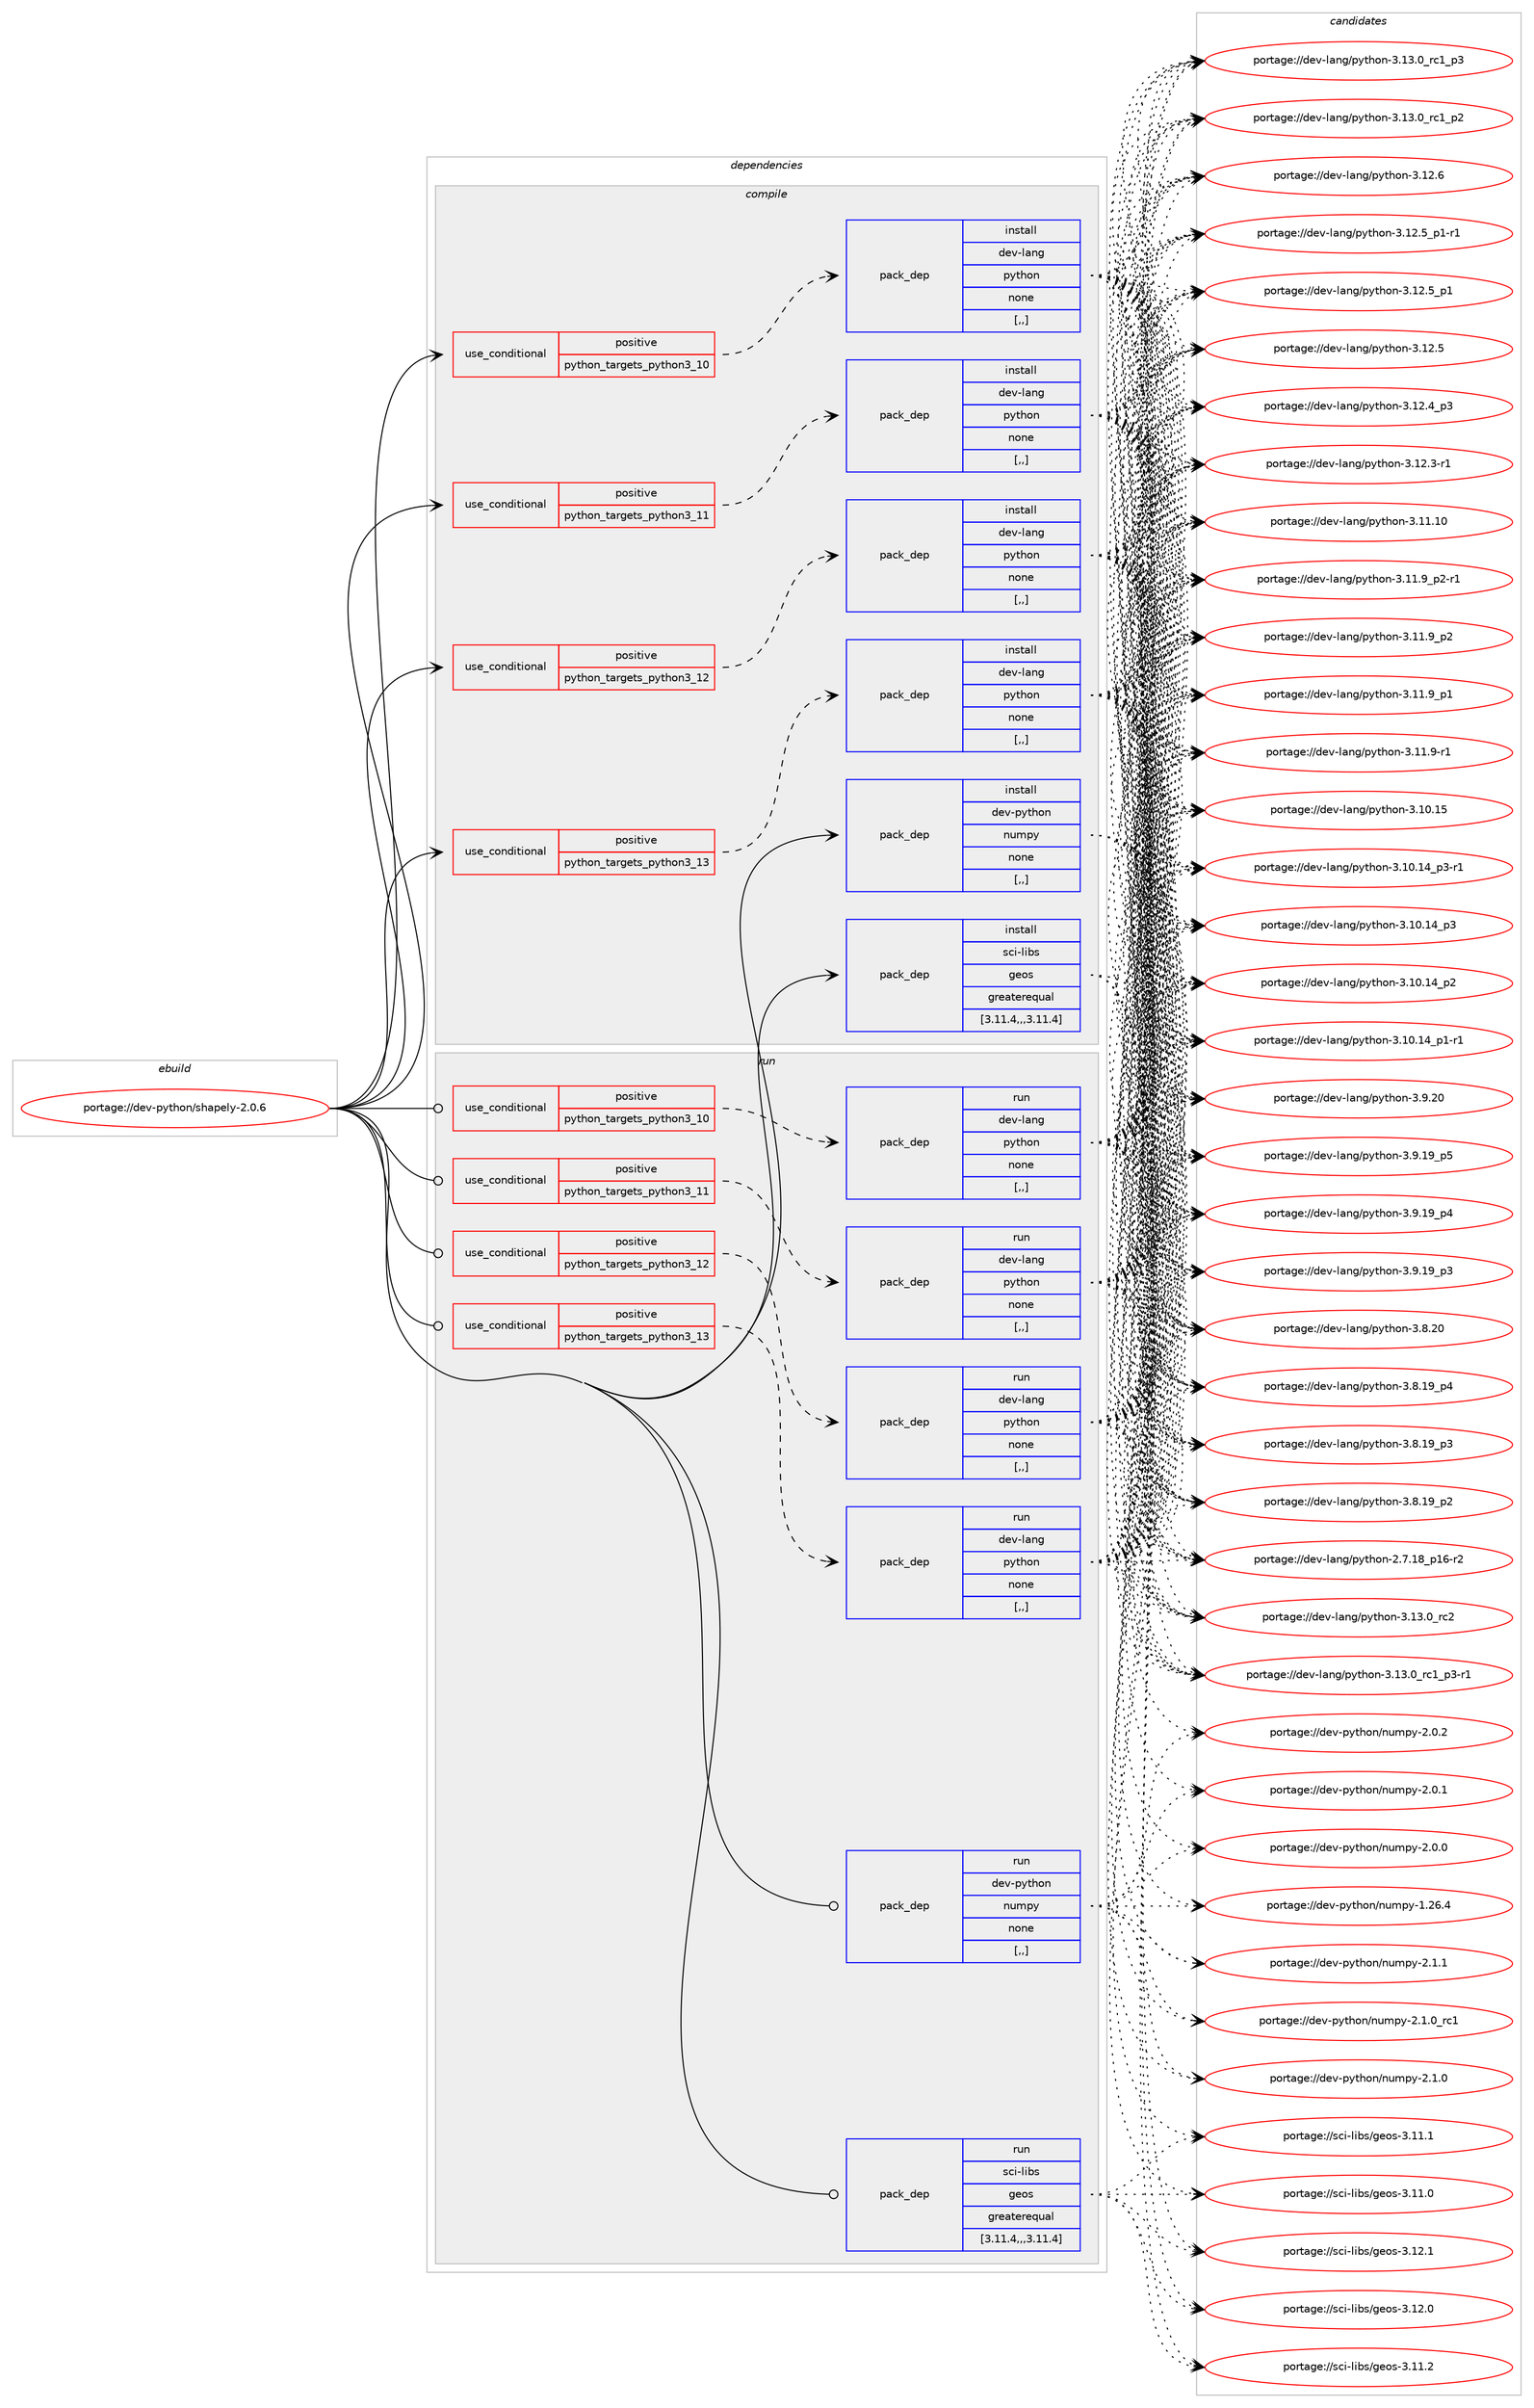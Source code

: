digraph prolog {

# *************
# Graph options
# *************

newrank=true;
concentrate=true;
compound=true;
graph [rankdir=LR,fontname=Helvetica,fontsize=10,ranksep=1.5];#, ranksep=2.5, nodesep=0.2];
edge  [arrowhead=vee];
node  [fontname=Helvetica,fontsize=10];

# **********
# The ebuild
# **********

subgraph cluster_leftcol {
color=gray;
label=<<i>ebuild</i>>;
id [label="portage://dev-python/shapely-2.0.6", color=red, width=4, href="../dev-python/shapely-2.0.6.svg"];
}

# ****************
# The dependencies
# ****************

subgraph cluster_midcol {
color=gray;
label=<<i>dependencies</i>>;
subgraph cluster_compile {
fillcolor="#eeeeee";
style=filled;
label=<<i>compile</i>>;
subgraph cond170160 {
dependency658498 [label=<<TABLE BORDER="0" CELLBORDER="1" CELLSPACING="0" CELLPADDING="4"><TR><TD ROWSPAN="3" CELLPADDING="10">use_conditional</TD></TR><TR><TD>positive</TD></TR><TR><TD>python_targets_python3_10</TD></TR></TABLE>>, shape=none, color=red];
subgraph pack483476 {
dependency658499 [label=<<TABLE BORDER="0" CELLBORDER="1" CELLSPACING="0" CELLPADDING="4" WIDTH="220"><TR><TD ROWSPAN="6" CELLPADDING="30">pack_dep</TD></TR><TR><TD WIDTH="110">install</TD></TR><TR><TD>dev-lang</TD></TR><TR><TD>python</TD></TR><TR><TD>none</TD></TR><TR><TD>[,,]</TD></TR></TABLE>>, shape=none, color=blue];
}
dependency658498:e -> dependency658499:w [weight=20,style="dashed",arrowhead="vee"];
}
id:e -> dependency658498:w [weight=20,style="solid",arrowhead="vee"];
subgraph cond170161 {
dependency658500 [label=<<TABLE BORDER="0" CELLBORDER="1" CELLSPACING="0" CELLPADDING="4"><TR><TD ROWSPAN="3" CELLPADDING="10">use_conditional</TD></TR><TR><TD>positive</TD></TR><TR><TD>python_targets_python3_11</TD></TR></TABLE>>, shape=none, color=red];
subgraph pack483477 {
dependency658501 [label=<<TABLE BORDER="0" CELLBORDER="1" CELLSPACING="0" CELLPADDING="4" WIDTH="220"><TR><TD ROWSPAN="6" CELLPADDING="30">pack_dep</TD></TR><TR><TD WIDTH="110">install</TD></TR><TR><TD>dev-lang</TD></TR><TR><TD>python</TD></TR><TR><TD>none</TD></TR><TR><TD>[,,]</TD></TR></TABLE>>, shape=none, color=blue];
}
dependency658500:e -> dependency658501:w [weight=20,style="dashed",arrowhead="vee"];
}
id:e -> dependency658500:w [weight=20,style="solid",arrowhead="vee"];
subgraph cond170162 {
dependency658502 [label=<<TABLE BORDER="0" CELLBORDER="1" CELLSPACING="0" CELLPADDING="4"><TR><TD ROWSPAN="3" CELLPADDING="10">use_conditional</TD></TR><TR><TD>positive</TD></TR><TR><TD>python_targets_python3_12</TD></TR></TABLE>>, shape=none, color=red];
subgraph pack483478 {
dependency658503 [label=<<TABLE BORDER="0" CELLBORDER="1" CELLSPACING="0" CELLPADDING="4" WIDTH="220"><TR><TD ROWSPAN="6" CELLPADDING="30">pack_dep</TD></TR><TR><TD WIDTH="110">install</TD></TR><TR><TD>dev-lang</TD></TR><TR><TD>python</TD></TR><TR><TD>none</TD></TR><TR><TD>[,,]</TD></TR></TABLE>>, shape=none, color=blue];
}
dependency658502:e -> dependency658503:w [weight=20,style="dashed",arrowhead="vee"];
}
id:e -> dependency658502:w [weight=20,style="solid",arrowhead="vee"];
subgraph cond170163 {
dependency658504 [label=<<TABLE BORDER="0" CELLBORDER="1" CELLSPACING="0" CELLPADDING="4"><TR><TD ROWSPAN="3" CELLPADDING="10">use_conditional</TD></TR><TR><TD>positive</TD></TR><TR><TD>python_targets_python3_13</TD></TR></TABLE>>, shape=none, color=red];
subgraph pack483479 {
dependency658505 [label=<<TABLE BORDER="0" CELLBORDER="1" CELLSPACING="0" CELLPADDING="4" WIDTH="220"><TR><TD ROWSPAN="6" CELLPADDING="30">pack_dep</TD></TR><TR><TD WIDTH="110">install</TD></TR><TR><TD>dev-lang</TD></TR><TR><TD>python</TD></TR><TR><TD>none</TD></TR><TR><TD>[,,]</TD></TR></TABLE>>, shape=none, color=blue];
}
dependency658504:e -> dependency658505:w [weight=20,style="dashed",arrowhead="vee"];
}
id:e -> dependency658504:w [weight=20,style="solid",arrowhead="vee"];
subgraph pack483480 {
dependency658506 [label=<<TABLE BORDER="0" CELLBORDER="1" CELLSPACING="0" CELLPADDING="4" WIDTH="220"><TR><TD ROWSPAN="6" CELLPADDING="30">pack_dep</TD></TR><TR><TD WIDTH="110">install</TD></TR><TR><TD>dev-python</TD></TR><TR><TD>numpy</TD></TR><TR><TD>none</TD></TR><TR><TD>[,,]</TD></TR></TABLE>>, shape=none, color=blue];
}
id:e -> dependency658506:w [weight=20,style="solid",arrowhead="vee"];
subgraph pack483481 {
dependency658507 [label=<<TABLE BORDER="0" CELLBORDER="1" CELLSPACING="0" CELLPADDING="4" WIDTH="220"><TR><TD ROWSPAN="6" CELLPADDING="30">pack_dep</TD></TR><TR><TD WIDTH="110">install</TD></TR><TR><TD>sci-libs</TD></TR><TR><TD>geos</TD></TR><TR><TD>greaterequal</TD></TR><TR><TD>[3.11.4,,,3.11.4]</TD></TR></TABLE>>, shape=none, color=blue];
}
id:e -> dependency658507:w [weight=20,style="solid",arrowhead="vee"];
}
subgraph cluster_compileandrun {
fillcolor="#eeeeee";
style=filled;
label=<<i>compile and run</i>>;
}
subgraph cluster_run {
fillcolor="#eeeeee";
style=filled;
label=<<i>run</i>>;
subgraph cond170164 {
dependency658508 [label=<<TABLE BORDER="0" CELLBORDER="1" CELLSPACING="0" CELLPADDING="4"><TR><TD ROWSPAN="3" CELLPADDING="10">use_conditional</TD></TR><TR><TD>positive</TD></TR><TR><TD>python_targets_python3_10</TD></TR></TABLE>>, shape=none, color=red];
subgraph pack483482 {
dependency658509 [label=<<TABLE BORDER="0" CELLBORDER="1" CELLSPACING="0" CELLPADDING="4" WIDTH="220"><TR><TD ROWSPAN="6" CELLPADDING="30">pack_dep</TD></TR><TR><TD WIDTH="110">run</TD></TR><TR><TD>dev-lang</TD></TR><TR><TD>python</TD></TR><TR><TD>none</TD></TR><TR><TD>[,,]</TD></TR></TABLE>>, shape=none, color=blue];
}
dependency658508:e -> dependency658509:w [weight=20,style="dashed",arrowhead="vee"];
}
id:e -> dependency658508:w [weight=20,style="solid",arrowhead="odot"];
subgraph cond170165 {
dependency658510 [label=<<TABLE BORDER="0" CELLBORDER="1" CELLSPACING="0" CELLPADDING="4"><TR><TD ROWSPAN="3" CELLPADDING="10">use_conditional</TD></TR><TR><TD>positive</TD></TR><TR><TD>python_targets_python3_11</TD></TR></TABLE>>, shape=none, color=red];
subgraph pack483483 {
dependency658511 [label=<<TABLE BORDER="0" CELLBORDER="1" CELLSPACING="0" CELLPADDING="4" WIDTH="220"><TR><TD ROWSPAN="6" CELLPADDING="30">pack_dep</TD></TR><TR><TD WIDTH="110">run</TD></TR><TR><TD>dev-lang</TD></TR><TR><TD>python</TD></TR><TR><TD>none</TD></TR><TR><TD>[,,]</TD></TR></TABLE>>, shape=none, color=blue];
}
dependency658510:e -> dependency658511:w [weight=20,style="dashed",arrowhead="vee"];
}
id:e -> dependency658510:w [weight=20,style="solid",arrowhead="odot"];
subgraph cond170166 {
dependency658512 [label=<<TABLE BORDER="0" CELLBORDER="1" CELLSPACING="0" CELLPADDING="4"><TR><TD ROWSPAN="3" CELLPADDING="10">use_conditional</TD></TR><TR><TD>positive</TD></TR><TR><TD>python_targets_python3_12</TD></TR></TABLE>>, shape=none, color=red];
subgraph pack483484 {
dependency658513 [label=<<TABLE BORDER="0" CELLBORDER="1" CELLSPACING="0" CELLPADDING="4" WIDTH="220"><TR><TD ROWSPAN="6" CELLPADDING="30">pack_dep</TD></TR><TR><TD WIDTH="110">run</TD></TR><TR><TD>dev-lang</TD></TR><TR><TD>python</TD></TR><TR><TD>none</TD></TR><TR><TD>[,,]</TD></TR></TABLE>>, shape=none, color=blue];
}
dependency658512:e -> dependency658513:w [weight=20,style="dashed",arrowhead="vee"];
}
id:e -> dependency658512:w [weight=20,style="solid",arrowhead="odot"];
subgraph cond170167 {
dependency658514 [label=<<TABLE BORDER="0" CELLBORDER="1" CELLSPACING="0" CELLPADDING="4"><TR><TD ROWSPAN="3" CELLPADDING="10">use_conditional</TD></TR><TR><TD>positive</TD></TR><TR><TD>python_targets_python3_13</TD></TR></TABLE>>, shape=none, color=red];
subgraph pack483485 {
dependency658515 [label=<<TABLE BORDER="0" CELLBORDER="1" CELLSPACING="0" CELLPADDING="4" WIDTH="220"><TR><TD ROWSPAN="6" CELLPADDING="30">pack_dep</TD></TR><TR><TD WIDTH="110">run</TD></TR><TR><TD>dev-lang</TD></TR><TR><TD>python</TD></TR><TR><TD>none</TD></TR><TR><TD>[,,]</TD></TR></TABLE>>, shape=none, color=blue];
}
dependency658514:e -> dependency658515:w [weight=20,style="dashed",arrowhead="vee"];
}
id:e -> dependency658514:w [weight=20,style="solid",arrowhead="odot"];
subgraph pack483486 {
dependency658516 [label=<<TABLE BORDER="0" CELLBORDER="1" CELLSPACING="0" CELLPADDING="4" WIDTH="220"><TR><TD ROWSPAN="6" CELLPADDING="30">pack_dep</TD></TR><TR><TD WIDTH="110">run</TD></TR><TR><TD>dev-python</TD></TR><TR><TD>numpy</TD></TR><TR><TD>none</TD></TR><TR><TD>[,,]</TD></TR></TABLE>>, shape=none, color=blue];
}
id:e -> dependency658516:w [weight=20,style="solid",arrowhead="odot"];
subgraph pack483487 {
dependency658517 [label=<<TABLE BORDER="0" CELLBORDER="1" CELLSPACING="0" CELLPADDING="4" WIDTH="220"><TR><TD ROWSPAN="6" CELLPADDING="30">pack_dep</TD></TR><TR><TD WIDTH="110">run</TD></TR><TR><TD>sci-libs</TD></TR><TR><TD>geos</TD></TR><TR><TD>greaterequal</TD></TR><TR><TD>[3.11.4,,,3.11.4]</TD></TR></TABLE>>, shape=none, color=blue];
}
id:e -> dependency658517:w [weight=20,style="solid",arrowhead="odot"];
}
}

# **************
# The candidates
# **************

subgraph cluster_choices {
rank=same;
color=gray;
label=<<i>candidates</i>>;

subgraph choice483476 {
color=black;
nodesep=1;
choice10010111845108971101034711212111610411111045514649514648951149950 [label="portage://dev-lang/python-3.13.0_rc2", color=red, width=4,href="../dev-lang/python-3.13.0_rc2.svg"];
choice1001011184510897110103471121211161041111104551464951464895114994995112514511449 [label="portage://dev-lang/python-3.13.0_rc1_p3-r1", color=red, width=4,href="../dev-lang/python-3.13.0_rc1_p3-r1.svg"];
choice100101118451089711010347112121116104111110455146495146489511499499511251 [label="portage://dev-lang/python-3.13.0_rc1_p3", color=red, width=4,href="../dev-lang/python-3.13.0_rc1_p3.svg"];
choice100101118451089711010347112121116104111110455146495146489511499499511250 [label="portage://dev-lang/python-3.13.0_rc1_p2", color=red, width=4,href="../dev-lang/python-3.13.0_rc1_p2.svg"];
choice10010111845108971101034711212111610411111045514649504654 [label="portage://dev-lang/python-3.12.6", color=red, width=4,href="../dev-lang/python-3.12.6.svg"];
choice1001011184510897110103471121211161041111104551464950465395112494511449 [label="portage://dev-lang/python-3.12.5_p1-r1", color=red, width=4,href="../dev-lang/python-3.12.5_p1-r1.svg"];
choice100101118451089711010347112121116104111110455146495046539511249 [label="portage://dev-lang/python-3.12.5_p1", color=red, width=4,href="../dev-lang/python-3.12.5_p1.svg"];
choice10010111845108971101034711212111610411111045514649504653 [label="portage://dev-lang/python-3.12.5", color=red, width=4,href="../dev-lang/python-3.12.5.svg"];
choice100101118451089711010347112121116104111110455146495046529511251 [label="portage://dev-lang/python-3.12.4_p3", color=red, width=4,href="../dev-lang/python-3.12.4_p3.svg"];
choice100101118451089711010347112121116104111110455146495046514511449 [label="portage://dev-lang/python-3.12.3-r1", color=red, width=4,href="../dev-lang/python-3.12.3-r1.svg"];
choice1001011184510897110103471121211161041111104551464949464948 [label="portage://dev-lang/python-3.11.10", color=red, width=4,href="../dev-lang/python-3.11.10.svg"];
choice1001011184510897110103471121211161041111104551464949465795112504511449 [label="portage://dev-lang/python-3.11.9_p2-r1", color=red, width=4,href="../dev-lang/python-3.11.9_p2-r1.svg"];
choice100101118451089711010347112121116104111110455146494946579511250 [label="portage://dev-lang/python-3.11.9_p2", color=red, width=4,href="../dev-lang/python-3.11.9_p2.svg"];
choice100101118451089711010347112121116104111110455146494946579511249 [label="portage://dev-lang/python-3.11.9_p1", color=red, width=4,href="../dev-lang/python-3.11.9_p1.svg"];
choice100101118451089711010347112121116104111110455146494946574511449 [label="portage://dev-lang/python-3.11.9-r1", color=red, width=4,href="../dev-lang/python-3.11.9-r1.svg"];
choice1001011184510897110103471121211161041111104551464948464953 [label="portage://dev-lang/python-3.10.15", color=red, width=4,href="../dev-lang/python-3.10.15.svg"];
choice100101118451089711010347112121116104111110455146494846495295112514511449 [label="portage://dev-lang/python-3.10.14_p3-r1", color=red, width=4,href="../dev-lang/python-3.10.14_p3-r1.svg"];
choice10010111845108971101034711212111610411111045514649484649529511251 [label="portage://dev-lang/python-3.10.14_p3", color=red, width=4,href="../dev-lang/python-3.10.14_p3.svg"];
choice10010111845108971101034711212111610411111045514649484649529511250 [label="portage://dev-lang/python-3.10.14_p2", color=red, width=4,href="../dev-lang/python-3.10.14_p2.svg"];
choice100101118451089711010347112121116104111110455146494846495295112494511449 [label="portage://dev-lang/python-3.10.14_p1-r1", color=red, width=4,href="../dev-lang/python-3.10.14_p1-r1.svg"];
choice10010111845108971101034711212111610411111045514657465048 [label="portage://dev-lang/python-3.9.20", color=red, width=4,href="../dev-lang/python-3.9.20.svg"];
choice100101118451089711010347112121116104111110455146574649579511253 [label="portage://dev-lang/python-3.9.19_p5", color=red, width=4,href="../dev-lang/python-3.9.19_p5.svg"];
choice100101118451089711010347112121116104111110455146574649579511252 [label="portage://dev-lang/python-3.9.19_p4", color=red, width=4,href="../dev-lang/python-3.9.19_p4.svg"];
choice100101118451089711010347112121116104111110455146574649579511251 [label="portage://dev-lang/python-3.9.19_p3", color=red, width=4,href="../dev-lang/python-3.9.19_p3.svg"];
choice10010111845108971101034711212111610411111045514656465048 [label="portage://dev-lang/python-3.8.20", color=red, width=4,href="../dev-lang/python-3.8.20.svg"];
choice100101118451089711010347112121116104111110455146564649579511252 [label="portage://dev-lang/python-3.8.19_p4", color=red, width=4,href="../dev-lang/python-3.8.19_p4.svg"];
choice100101118451089711010347112121116104111110455146564649579511251 [label="portage://dev-lang/python-3.8.19_p3", color=red, width=4,href="../dev-lang/python-3.8.19_p3.svg"];
choice100101118451089711010347112121116104111110455146564649579511250 [label="portage://dev-lang/python-3.8.19_p2", color=red, width=4,href="../dev-lang/python-3.8.19_p2.svg"];
choice100101118451089711010347112121116104111110455046554649569511249544511450 [label="portage://dev-lang/python-2.7.18_p16-r2", color=red, width=4,href="../dev-lang/python-2.7.18_p16-r2.svg"];
dependency658499:e -> choice10010111845108971101034711212111610411111045514649514648951149950:w [style=dotted,weight="100"];
dependency658499:e -> choice1001011184510897110103471121211161041111104551464951464895114994995112514511449:w [style=dotted,weight="100"];
dependency658499:e -> choice100101118451089711010347112121116104111110455146495146489511499499511251:w [style=dotted,weight="100"];
dependency658499:e -> choice100101118451089711010347112121116104111110455146495146489511499499511250:w [style=dotted,weight="100"];
dependency658499:e -> choice10010111845108971101034711212111610411111045514649504654:w [style=dotted,weight="100"];
dependency658499:e -> choice1001011184510897110103471121211161041111104551464950465395112494511449:w [style=dotted,weight="100"];
dependency658499:e -> choice100101118451089711010347112121116104111110455146495046539511249:w [style=dotted,weight="100"];
dependency658499:e -> choice10010111845108971101034711212111610411111045514649504653:w [style=dotted,weight="100"];
dependency658499:e -> choice100101118451089711010347112121116104111110455146495046529511251:w [style=dotted,weight="100"];
dependency658499:e -> choice100101118451089711010347112121116104111110455146495046514511449:w [style=dotted,weight="100"];
dependency658499:e -> choice1001011184510897110103471121211161041111104551464949464948:w [style=dotted,weight="100"];
dependency658499:e -> choice1001011184510897110103471121211161041111104551464949465795112504511449:w [style=dotted,weight="100"];
dependency658499:e -> choice100101118451089711010347112121116104111110455146494946579511250:w [style=dotted,weight="100"];
dependency658499:e -> choice100101118451089711010347112121116104111110455146494946579511249:w [style=dotted,weight="100"];
dependency658499:e -> choice100101118451089711010347112121116104111110455146494946574511449:w [style=dotted,weight="100"];
dependency658499:e -> choice1001011184510897110103471121211161041111104551464948464953:w [style=dotted,weight="100"];
dependency658499:e -> choice100101118451089711010347112121116104111110455146494846495295112514511449:w [style=dotted,weight="100"];
dependency658499:e -> choice10010111845108971101034711212111610411111045514649484649529511251:w [style=dotted,weight="100"];
dependency658499:e -> choice10010111845108971101034711212111610411111045514649484649529511250:w [style=dotted,weight="100"];
dependency658499:e -> choice100101118451089711010347112121116104111110455146494846495295112494511449:w [style=dotted,weight="100"];
dependency658499:e -> choice10010111845108971101034711212111610411111045514657465048:w [style=dotted,weight="100"];
dependency658499:e -> choice100101118451089711010347112121116104111110455146574649579511253:w [style=dotted,weight="100"];
dependency658499:e -> choice100101118451089711010347112121116104111110455146574649579511252:w [style=dotted,weight="100"];
dependency658499:e -> choice100101118451089711010347112121116104111110455146574649579511251:w [style=dotted,weight="100"];
dependency658499:e -> choice10010111845108971101034711212111610411111045514656465048:w [style=dotted,weight="100"];
dependency658499:e -> choice100101118451089711010347112121116104111110455146564649579511252:w [style=dotted,weight="100"];
dependency658499:e -> choice100101118451089711010347112121116104111110455146564649579511251:w [style=dotted,weight="100"];
dependency658499:e -> choice100101118451089711010347112121116104111110455146564649579511250:w [style=dotted,weight="100"];
dependency658499:e -> choice100101118451089711010347112121116104111110455046554649569511249544511450:w [style=dotted,weight="100"];
}
subgraph choice483477 {
color=black;
nodesep=1;
choice10010111845108971101034711212111610411111045514649514648951149950 [label="portage://dev-lang/python-3.13.0_rc2", color=red, width=4,href="../dev-lang/python-3.13.0_rc2.svg"];
choice1001011184510897110103471121211161041111104551464951464895114994995112514511449 [label="portage://dev-lang/python-3.13.0_rc1_p3-r1", color=red, width=4,href="../dev-lang/python-3.13.0_rc1_p3-r1.svg"];
choice100101118451089711010347112121116104111110455146495146489511499499511251 [label="portage://dev-lang/python-3.13.0_rc1_p3", color=red, width=4,href="../dev-lang/python-3.13.0_rc1_p3.svg"];
choice100101118451089711010347112121116104111110455146495146489511499499511250 [label="portage://dev-lang/python-3.13.0_rc1_p2", color=red, width=4,href="../dev-lang/python-3.13.0_rc1_p2.svg"];
choice10010111845108971101034711212111610411111045514649504654 [label="portage://dev-lang/python-3.12.6", color=red, width=4,href="../dev-lang/python-3.12.6.svg"];
choice1001011184510897110103471121211161041111104551464950465395112494511449 [label="portage://dev-lang/python-3.12.5_p1-r1", color=red, width=4,href="../dev-lang/python-3.12.5_p1-r1.svg"];
choice100101118451089711010347112121116104111110455146495046539511249 [label="portage://dev-lang/python-3.12.5_p1", color=red, width=4,href="../dev-lang/python-3.12.5_p1.svg"];
choice10010111845108971101034711212111610411111045514649504653 [label="portage://dev-lang/python-3.12.5", color=red, width=4,href="../dev-lang/python-3.12.5.svg"];
choice100101118451089711010347112121116104111110455146495046529511251 [label="portage://dev-lang/python-3.12.4_p3", color=red, width=4,href="../dev-lang/python-3.12.4_p3.svg"];
choice100101118451089711010347112121116104111110455146495046514511449 [label="portage://dev-lang/python-3.12.3-r1", color=red, width=4,href="../dev-lang/python-3.12.3-r1.svg"];
choice1001011184510897110103471121211161041111104551464949464948 [label="portage://dev-lang/python-3.11.10", color=red, width=4,href="../dev-lang/python-3.11.10.svg"];
choice1001011184510897110103471121211161041111104551464949465795112504511449 [label="portage://dev-lang/python-3.11.9_p2-r1", color=red, width=4,href="../dev-lang/python-3.11.9_p2-r1.svg"];
choice100101118451089711010347112121116104111110455146494946579511250 [label="portage://dev-lang/python-3.11.9_p2", color=red, width=4,href="../dev-lang/python-3.11.9_p2.svg"];
choice100101118451089711010347112121116104111110455146494946579511249 [label="portage://dev-lang/python-3.11.9_p1", color=red, width=4,href="../dev-lang/python-3.11.9_p1.svg"];
choice100101118451089711010347112121116104111110455146494946574511449 [label="portage://dev-lang/python-3.11.9-r1", color=red, width=4,href="../dev-lang/python-3.11.9-r1.svg"];
choice1001011184510897110103471121211161041111104551464948464953 [label="portage://dev-lang/python-3.10.15", color=red, width=4,href="../dev-lang/python-3.10.15.svg"];
choice100101118451089711010347112121116104111110455146494846495295112514511449 [label="portage://dev-lang/python-3.10.14_p3-r1", color=red, width=4,href="../dev-lang/python-3.10.14_p3-r1.svg"];
choice10010111845108971101034711212111610411111045514649484649529511251 [label="portage://dev-lang/python-3.10.14_p3", color=red, width=4,href="../dev-lang/python-3.10.14_p3.svg"];
choice10010111845108971101034711212111610411111045514649484649529511250 [label="portage://dev-lang/python-3.10.14_p2", color=red, width=4,href="../dev-lang/python-3.10.14_p2.svg"];
choice100101118451089711010347112121116104111110455146494846495295112494511449 [label="portage://dev-lang/python-3.10.14_p1-r1", color=red, width=4,href="../dev-lang/python-3.10.14_p1-r1.svg"];
choice10010111845108971101034711212111610411111045514657465048 [label="portage://dev-lang/python-3.9.20", color=red, width=4,href="../dev-lang/python-3.9.20.svg"];
choice100101118451089711010347112121116104111110455146574649579511253 [label="portage://dev-lang/python-3.9.19_p5", color=red, width=4,href="../dev-lang/python-3.9.19_p5.svg"];
choice100101118451089711010347112121116104111110455146574649579511252 [label="portage://dev-lang/python-3.9.19_p4", color=red, width=4,href="../dev-lang/python-3.9.19_p4.svg"];
choice100101118451089711010347112121116104111110455146574649579511251 [label="portage://dev-lang/python-3.9.19_p3", color=red, width=4,href="../dev-lang/python-3.9.19_p3.svg"];
choice10010111845108971101034711212111610411111045514656465048 [label="portage://dev-lang/python-3.8.20", color=red, width=4,href="../dev-lang/python-3.8.20.svg"];
choice100101118451089711010347112121116104111110455146564649579511252 [label="portage://dev-lang/python-3.8.19_p4", color=red, width=4,href="../dev-lang/python-3.8.19_p4.svg"];
choice100101118451089711010347112121116104111110455146564649579511251 [label="portage://dev-lang/python-3.8.19_p3", color=red, width=4,href="../dev-lang/python-3.8.19_p3.svg"];
choice100101118451089711010347112121116104111110455146564649579511250 [label="portage://dev-lang/python-3.8.19_p2", color=red, width=4,href="../dev-lang/python-3.8.19_p2.svg"];
choice100101118451089711010347112121116104111110455046554649569511249544511450 [label="portage://dev-lang/python-2.7.18_p16-r2", color=red, width=4,href="../dev-lang/python-2.7.18_p16-r2.svg"];
dependency658501:e -> choice10010111845108971101034711212111610411111045514649514648951149950:w [style=dotted,weight="100"];
dependency658501:e -> choice1001011184510897110103471121211161041111104551464951464895114994995112514511449:w [style=dotted,weight="100"];
dependency658501:e -> choice100101118451089711010347112121116104111110455146495146489511499499511251:w [style=dotted,weight="100"];
dependency658501:e -> choice100101118451089711010347112121116104111110455146495146489511499499511250:w [style=dotted,weight="100"];
dependency658501:e -> choice10010111845108971101034711212111610411111045514649504654:w [style=dotted,weight="100"];
dependency658501:e -> choice1001011184510897110103471121211161041111104551464950465395112494511449:w [style=dotted,weight="100"];
dependency658501:e -> choice100101118451089711010347112121116104111110455146495046539511249:w [style=dotted,weight="100"];
dependency658501:e -> choice10010111845108971101034711212111610411111045514649504653:w [style=dotted,weight="100"];
dependency658501:e -> choice100101118451089711010347112121116104111110455146495046529511251:w [style=dotted,weight="100"];
dependency658501:e -> choice100101118451089711010347112121116104111110455146495046514511449:w [style=dotted,weight="100"];
dependency658501:e -> choice1001011184510897110103471121211161041111104551464949464948:w [style=dotted,weight="100"];
dependency658501:e -> choice1001011184510897110103471121211161041111104551464949465795112504511449:w [style=dotted,weight="100"];
dependency658501:e -> choice100101118451089711010347112121116104111110455146494946579511250:w [style=dotted,weight="100"];
dependency658501:e -> choice100101118451089711010347112121116104111110455146494946579511249:w [style=dotted,weight="100"];
dependency658501:e -> choice100101118451089711010347112121116104111110455146494946574511449:w [style=dotted,weight="100"];
dependency658501:e -> choice1001011184510897110103471121211161041111104551464948464953:w [style=dotted,weight="100"];
dependency658501:e -> choice100101118451089711010347112121116104111110455146494846495295112514511449:w [style=dotted,weight="100"];
dependency658501:e -> choice10010111845108971101034711212111610411111045514649484649529511251:w [style=dotted,weight="100"];
dependency658501:e -> choice10010111845108971101034711212111610411111045514649484649529511250:w [style=dotted,weight="100"];
dependency658501:e -> choice100101118451089711010347112121116104111110455146494846495295112494511449:w [style=dotted,weight="100"];
dependency658501:e -> choice10010111845108971101034711212111610411111045514657465048:w [style=dotted,weight="100"];
dependency658501:e -> choice100101118451089711010347112121116104111110455146574649579511253:w [style=dotted,weight="100"];
dependency658501:e -> choice100101118451089711010347112121116104111110455146574649579511252:w [style=dotted,weight="100"];
dependency658501:e -> choice100101118451089711010347112121116104111110455146574649579511251:w [style=dotted,weight="100"];
dependency658501:e -> choice10010111845108971101034711212111610411111045514656465048:w [style=dotted,weight="100"];
dependency658501:e -> choice100101118451089711010347112121116104111110455146564649579511252:w [style=dotted,weight="100"];
dependency658501:e -> choice100101118451089711010347112121116104111110455146564649579511251:w [style=dotted,weight="100"];
dependency658501:e -> choice100101118451089711010347112121116104111110455146564649579511250:w [style=dotted,weight="100"];
dependency658501:e -> choice100101118451089711010347112121116104111110455046554649569511249544511450:w [style=dotted,weight="100"];
}
subgraph choice483478 {
color=black;
nodesep=1;
choice10010111845108971101034711212111610411111045514649514648951149950 [label="portage://dev-lang/python-3.13.0_rc2", color=red, width=4,href="../dev-lang/python-3.13.0_rc2.svg"];
choice1001011184510897110103471121211161041111104551464951464895114994995112514511449 [label="portage://dev-lang/python-3.13.0_rc1_p3-r1", color=red, width=4,href="../dev-lang/python-3.13.0_rc1_p3-r1.svg"];
choice100101118451089711010347112121116104111110455146495146489511499499511251 [label="portage://dev-lang/python-3.13.0_rc1_p3", color=red, width=4,href="../dev-lang/python-3.13.0_rc1_p3.svg"];
choice100101118451089711010347112121116104111110455146495146489511499499511250 [label="portage://dev-lang/python-3.13.0_rc1_p2", color=red, width=4,href="../dev-lang/python-3.13.0_rc1_p2.svg"];
choice10010111845108971101034711212111610411111045514649504654 [label="portage://dev-lang/python-3.12.6", color=red, width=4,href="../dev-lang/python-3.12.6.svg"];
choice1001011184510897110103471121211161041111104551464950465395112494511449 [label="portage://dev-lang/python-3.12.5_p1-r1", color=red, width=4,href="../dev-lang/python-3.12.5_p1-r1.svg"];
choice100101118451089711010347112121116104111110455146495046539511249 [label="portage://dev-lang/python-3.12.5_p1", color=red, width=4,href="../dev-lang/python-3.12.5_p1.svg"];
choice10010111845108971101034711212111610411111045514649504653 [label="portage://dev-lang/python-3.12.5", color=red, width=4,href="../dev-lang/python-3.12.5.svg"];
choice100101118451089711010347112121116104111110455146495046529511251 [label="portage://dev-lang/python-3.12.4_p3", color=red, width=4,href="../dev-lang/python-3.12.4_p3.svg"];
choice100101118451089711010347112121116104111110455146495046514511449 [label="portage://dev-lang/python-3.12.3-r1", color=red, width=4,href="../dev-lang/python-3.12.3-r1.svg"];
choice1001011184510897110103471121211161041111104551464949464948 [label="portage://dev-lang/python-3.11.10", color=red, width=4,href="../dev-lang/python-3.11.10.svg"];
choice1001011184510897110103471121211161041111104551464949465795112504511449 [label="portage://dev-lang/python-3.11.9_p2-r1", color=red, width=4,href="../dev-lang/python-3.11.9_p2-r1.svg"];
choice100101118451089711010347112121116104111110455146494946579511250 [label="portage://dev-lang/python-3.11.9_p2", color=red, width=4,href="../dev-lang/python-3.11.9_p2.svg"];
choice100101118451089711010347112121116104111110455146494946579511249 [label="portage://dev-lang/python-3.11.9_p1", color=red, width=4,href="../dev-lang/python-3.11.9_p1.svg"];
choice100101118451089711010347112121116104111110455146494946574511449 [label="portage://dev-lang/python-3.11.9-r1", color=red, width=4,href="../dev-lang/python-3.11.9-r1.svg"];
choice1001011184510897110103471121211161041111104551464948464953 [label="portage://dev-lang/python-3.10.15", color=red, width=4,href="../dev-lang/python-3.10.15.svg"];
choice100101118451089711010347112121116104111110455146494846495295112514511449 [label="portage://dev-lang/python-3.10.14_p3-r1", color=red, width=4,href="../dev-lang/python-3.10.14_p3-r1.svg"];
choice10010111845108971101034711212111610411111045514649484649529511251 [label="portage://dev-lang/python-3.10.14_p3", color=red, width=4,href="../dev-lang/python-3.10.14_p3.svg"];
choice10010111845108971101034711212111610411111045514649484649529511250 [label="portage://dev-lang/python-3.10.14_p2", color=red, width=4,href="../dev-lang/python-3.10.14_p2.svg"];
choice100101118451089711010347112121116104111110455146494846495295112494511449 [label="portage://dev-lang/python-3.10.14_p1-r1", color=red, width=4,href="../dev-lang/python-3.10.14_p1-r1.svg"];
choice10010111845108971101034711212111610411111045514657465048 [label="portage://dev-lang/python-3.9.20", color=red, width=4,href="../dev-lang/python-3.9.20.svg"];
choice100101118451089711010347112121116104111110455146574649579511253 [label="portage://dev-lang/python-3.9.19_p5", color=red, width=4,href="../dev-lang/python-3.9.19_p5.svg"];
choice100101118451089711010347112121116104111110455146574649579511252 [label="portage://dev-lang/python-3.9.19_p4", color=red, width=4,href="../dev-lang/python-3.9.19_p4.svg"];
choice100101118451089711010347112121116104111110455146574649579511251 [label="portage://dev-lang/python-3.9.19_p3", color=red, width=4,href="../dev-lang/python-3.9.19_p3.svg"];
choice10010111845108971101034711212111610411111045514656465048 [label="portage://dev-lang/python-3.8.20", color=red, width=4,href="../dev-lang/python-3.8.20.svg"];
choice100101118451089711010347112121116104111110455146564649579511252 [label="portage://dev-lang/python-3.8.19_p4", color=red, width=4,href="../dev-lang/python-3.8.19_p4.svg"];
choice100101118451089711010347112121116104111110455146564649579511251 [label="portage://dev-lang/python-3.8.19_p3", color=red, width=4,href="../dev-lang/python-3.8.19_p3.svg"];
choice100101118451089711010347112121116104111110455146564649579511250 [label="portage://dev-lang/python-3.8.19_p2", color=red, width=4,href="../dev-lang/python-3.8.19_p2.svg"];
choice100101118451089711010347112121116104111110455046554649569511249544511450 [label="portage://dev-lang/python-2.7.18_p16-r2", color=red, width=4,href="../dev-lang/python-2.7.18_p16-r2.svg"];
dependency658503:e -> choice10010111845108971101034711212111610411111045514649514648951149950:w [style=dotted,weight="100"];
dependency658503:e -> choice1001011184510897110103471121211161041111104551464951464895114994995112514511449:w [style=dotted,weight="100"];
dependency658503:e -> choice100101118451089711010347112121116104111110455146495146489511499499511251:w [style=dotted,weight="100"];
dependency658503:e -> choice100101118451089711010347112121116104111110455146495146489511499499511250:w [style=dotted,weight="100"];
dependency658503:e -> choice10010111845108971101034711212111610411111045514649504654:w [style=dotted,weight="100"];
dependency658503:e -> choice1001011184510897110103471121211161041111104551464950465395112494511449:w [style=dotted,weight="100"];
dependency658503:e -> choice100101118451089711010347112121116104111110455146495046539511249:w [style=dotted,weight="100"];
dependency658503:e -> choice10010111845108971101034711212111610411111045514649504653:w [style=dotted,weight="100"];
dependency658503:e -> choice100101118451089711010347112121116104111110455146495046529511251:w [style=dotted,weight="100"];
dependency658503:e -> choice100101118451089711010347112121116104111110455146495046514511449:w [style=dotted,weight="100"];
dependency658503:e -> choice1001011184510897110103471121211161041111104551464949464948:w [style=dotted,weight="100"];
dependency658503:e -> choice1001011184510897110103471121211161041111104551464949465795112504511449:w [style=dotted,weight="100"];
dependency658503:e -> choice100101118451089711010347112121116104111110455146494946579511250:w [style=dotted,weight="100"];
dependency658503:e -> choice100101118451089711010347112121116104111110455146494946579511249:w [style=dotted,weight="100"];
dependency658503:e -> choice100101118451089711010347112121116104111110455146494946574511449:w [style=dotted,weight="100"];
dependency658503:e -> choice1001011184510897110103471121211161041111104551464948464953:w [style=dotted,weight="100"];
dependency658503:e -> choice100101118451089711010347112121116104111110455146494846495295112514511449:w [style=dotted,weight="100"];
dependency658503:e -> choice10010111845108971101034711212111610411111045514649484649529511251:w [style=dotted,weight="100"];
dependency658503:e -> choice10010111845108971101034711212111610411111045514649484649529511250:w [style=dotted,weight="100"];
dependency658503:e -> choice100101118451089711010347112121116104111110455146494846495295112494511449:w [style=dotted,weight="100"];
dependency658503:e -> choice10010111845108971101034711212111610411111045514657465048:w [style=dotted,weight="100"];
dependency658503:e -> choice100101118451089711010347112121116104111110455146574649579511253:w [style=dotted,weight="100"];
dependency658503:e -> choice100101118451089711010347112121116104111110455146574649579511252:w [style=dotted,weight="100"];
dependency658503:e -> choice100101118451089711010347112121116104111110455146574649579511251:w [style=dotted,weight="100"];
dependency658503:e -> choice10010111845108971101034711212111610411111045514656465048:w [style=dotted,weight="100"];
dependency658503:e -> choice100101118451089711010347112121116104111110455146564649579511252:w [style=dotted,weight="100"];
dependency658503:e -> choice100101118451089711010347112121116104111110455146564649579511251:w [style=dotted,weight="100"];
dependency658503:e -> choice100101118451089711010347112121116104111110455146564649579511250:w [style=dotted,weight="100"];
dependency658503:e -> choice100101118451089711010347112121116104111110455046554649569511249544511450:w [style=dotted,weight="100"];
}
subgraph choice483479 {
color=black;
nodesep=1;
choice10010111845108971101034711212111610411111045514649514648951149950 [label="portage://dev-lang/python-3.13.0_rc2", color=red, width=4,href="../dev-lang/python-3.13.0_rc2.svg"];
choice1001011184510897110103471121211161041111104551464951464895114994995112514511449 [label="portage://dev-lang/python-3.13.0_rc1_p3-r1", color=red, width=4,href="../dev-lang/python-3.13.0_rc1_p3-r1.svg"];
choice100101118451089711010347112121116104111110455146495146489511499499511251 [label="portage://dev-lang/python-3.13.0_rc1_p3", color=red, width=4,href="../dev-lang/python-3.13.0_rc1_p3.svg"];
choice100101118451089711010347112121116104111110455146495146489511499499511250 [label="portage://dev-lang/python-3.13.0_rc1_p2", color=red, width=4,href="../dev-lang/python-3.13.0_rc1_p2.svg"];
choice10010111845108971101034711212111610411111045514649504654 [label="portage://dev-lang/python-3.12.6", color=red, width=4,href="../dev-lang/python-3.12.6.svg"];
choice1001011184510897110103471121211161041111104551464950465395112494511449 [label="portage://dev-lang/python-3.12.5_p1-r1", color=red, width=4,href="../dev-lang/python-3.12.5_p1-r1.svg"];
choice100101118451089711010347112121116104111110455146495046539511249 [label="portage://dev-lang/python-3.12.5_p1", color=red, width=4,href="../dev-lang/python-3.12.5_p1.svg"];
choice10010111845108971101034711212111610411111045514649504653 [label="portage://dev-lang/python-3.12.5", color=red, width=4,href="../dev-lang/python-3.12.5.svg"];
choice100101118451089711010347112121116104111110455146495046529511251 [label="portage://dev-lang/python-3.12.4_p3", color=red, width=4,href="../dev-lang/python-3.12.4_p3.svg"];
choice100101118451089711010347112121116104111110455146495046514511449 [label="portage://dev-lang/python-3.12.3-r1", color=red, width=4,href="../dev-lang/python-3.12.3-r1.svg"];
choice1001011184510897110103471121211161041111104551464949464948 [label="portage://dev-lang/python-3.11.10", color=red, width=4,href="../dev-lang/python-3.11.10.svg"];
choice1001011184510897110103471121211161041111104551464949465795112504511449 [label="portage://dev-lang/python-3.11.9_p2-r1", color=red, width=4,href="../dev-lang/python-3.11.9_p2-r1.svg"];
choice100101118451089711010347112121116104111110455146494946579511250 [label="portage://dev-lang/python-3.11.9_p2", color=red, width=4,href="../dev-lang/python-3.11.9_p2.svg"];
choice100101118451089711010347112121116104111110455146494946579511249 [label="portage://dev-lang/python-3.11.9_p1", color=red, width=4,href="../dev-lang/python-3.11.9_p1.svg"];
choice100101118451089711010347112121116104111110455146494946574511449 [label="portage://dev-lang/python-3.11.9-r1", color=red, width=4,href="../dev-lang/python-3.11.9-r1.svg"];
choice1001011184510897110103471121211161041111104551464948464953 [label="portage://dev-lang/python-3.10.15", color=red, width=4,href="../dev-lang/python-3.10.15.svg"];
choice100101118451089711010347112121116104111110455146494846495295112514511449 [label="portage://dev-lang/python-3.10.14_p3-r1", color=red, width=4,href="../dev-lang/python-3.10.14_p3-r1.svg"];
choice10010111845108971101034711212111610411111045514649484649529511251 [label="portage://dev-lang/python-3.10.14_p3", color=red, width=4,href="../dev-lang/python-3.10.14_p3.svg"];
choice10010111845108971101034711212111610411111045514649484649529511250 [label="portage://dev-lang/python-3.10.14_p2", color=red, width=4,href="../dev-lang/python-3.10.14_p2.svg"];
choice100101118451089711010347112121116104111110455146494846495295112494511449 [label="portage://dev-lang/python-3.10.14_p1-r1", color=red, width=4,href="../dev-lang/python-3.10.14_p1-r1.svg"];
choice10010111845108971101034711212111610411111045514657465048 [label="portage://dev-lang/python-3.9.20", color=red, width=4,href="../dev-lang/python-3.9.20.svg"];
choice100101118451089711010347112121116104111110455146574649579511253 [label="portage://dev-lang/python-3.9.19_p5", color=red, width=4,href="../dev-lang/python-3.9.19_p5.svg"];
choice100101118451089711010347112121116104111110455146574649579511252 [label="portage://dev-lang/python-3.9.19_p4", color=red, width=4,href="../dev-lang/python-3.9.19_p4.svg"];
choice100101118451089711010347112121116104111110455146574649579511251 [label="portage://dev-lang/python-3.9.19_p3", color=red, width=4,href="../dev-lang/python-3.9.19_p3.svg"];
choice10010111845108971101034711212111610411111045514656465048 [label="portage://dev-lang/python-3.8.20", color=red, width=4,href="../dev-lang/python-3.8.20.svg"];
choice100101118451089711010347112121116104111110455146564649579511252 [label="portage://dev-lang/python-3.8.19_p4", color=red, width=4,href="../dev-lang/python-3.8.19_p4.svg"];
choice100101118451089711010347112121116104111110455146564649579511251 [label="portage://dev-lang/python-3.8.19_p3", color=red, width=4,href="../dev-lang/python-3.8.19_p3.svg"];
choice100101118451089711010347112121116104111110455146564649579511250 [label="portage://dev-lang/python-3.8.19_p2", color=red, width=4,href="../dev-lang/python-3.8.19_p2.svg"];
choice100101118451089711010347112121116104111110455046554649569511249544511450 [label="portage://dev-lang/python-2.7.18_p16-r2", color=red, width=4,href="../dev-lang/python-2.7.18_p16-r2.svg"];
dependency658505:e -> choice10010111845108971101034711212111610411111045514649514648951149950:w [style=dotted,weight="100"];
dependency658505:e -> choice1001011184510897110103471121211161041111104551464951464895114994995112514511449:w [style=dotted,weight="100"];
dependency658505:e -> choice100101118451089711010347112121116104111110455146495146489511499499511251:w [style=dotted,weight="100"];
dependency658505:e -> choice100101118451089711010347112121116104111110455146495146489511499499511250:w [style=dotted,weight="100"];
dependency658505:e -> choice10010111845108971101034711212111610411111045514649504654:w [style=dotted,weight="100"];
dependency658505:e -> choice1001011184510897110103471121211161041111104551464950465395112494511449:w [style=dotted,weight="100"];
dependency658505:e -> choice100101118451089711010347112121116104111110455146495046539511249:w [style=dotted,weight="100"];
dependency658505:e -> choice10010111845108971101034711212111610411111045514649504653:w [style=dotted,weight="100"];
dependency658505:e -> choice100101118451089711010347112121116104111110455146495046529511251:w [style=dotted,weight="100"];
dependency658505:e -> choice100101118451089711010347112121116104111110455146495046514511449:w [style=dotted,weight="100"];
dependency658505:e -> choice1001011184510897110103471121211161041111104551464949464948:w [style=dotted,weight="100"];
dependency658505:e -> choice1001011184510897110103471121211161041111104551464949465795112504511449:w [style=dotted,weight="100"];
dependency658505:e -> choice100101118451089711010347112121116104111110455146494946579511250:w [style=dotted,weight="100"];
dependency658505:e -> choice100101118451089711010347112121116104111110455146494946579511249:w [style=dotted,weight="100"];
dependency658505:e -> choice100101118451089711010347112121116104111110455146494946574511449:w [style=dotted,weight="100"];
dependency658505:e -> choice1001011184510897110103471121211161041111104551464948464953:w [style=dotted,weight="100"];
dependency658505:e -> choice100101118451089711010347112121116104111110455146494846495295112514511449:w [style=dotted,weight="100"];
dependency658505:e -> choice10010111845108971101034711212111610411111045514649484649529511251:w [style=dotted,weight="100"];
dependency658505:e -> choice10010111845108971101034711212111610411111045514649484649529511250:w [style=dotted,weight="100"];
dependency658505:e -> choice100101118451089711010347112121116104111110455146494846495295112494511449:w [style=dotted,weight="100"];
dependency658505:e -> choice10010111845108971101034711212111610411111045514657465048:w [style=dotted,weight="100"];
dependency658505:e -> choice100101118451089711010347112121116104111110455146574649579511253:w [style=dotted,weight="100"];
dependency658505:e -> choice100101118451089711010347112121116104111110455146574649579511252:w [style=dotted,weight="100"];
dependency658505:e -> choice100101118451089711010347112121116104111110455146574649579511251:w [style=dotted,weight="100"];
dependency658505:e -> choice10010111845108971101034711212111610411111045514656465048:w [style=dotted,weight="100"];
dependency658505:e -> choice100101118451089711010347112121116104111110455146564649579511252:w [style=dotted,weight="100"];
dependency658505:e -> choice100101118451089711010347112121116104111110455146564649579511251:w [style=dotted,weight="100"];
dependency658505:e -> choice100101118451089711010347112121116104111110455146564649579511250:w [style=dotted,weight="100"];
dependency658505:e -> choice100101118451089711010347112121116104111110455046554649569511249544511450:w [style=dotted,weight="100"];
}
subgraph choice483480 {
color=black;
nodesep=1;
choice1001011184511212111610411111047110117109112121455046494649 [label="portage://dev-python/numpy-2.1.1", color=red, width=4,href="../dev-python/numpy-2.1.1.svg"];
choice1001011184511212111610411111047110117109112121455046494648951149949 [label="portage://dev-python/numpy-2.1.0_rc1", color=red, width=4,href="../dev-python/numpy-2.1.0_rc1.svg"];
choice1001011184511212111610411111047110117109112121455046494648 [label="portage://dev-python/numpy-2.1.0", color=red, width=4,href="../dev-python/numpy-2.1.0.svg"];
choice1001011184511212111610411111047110117109112121455046484650 [label="portage://dev-python/numpy-2.0.2", color=red, width=4,href="../dev-python/numpy-2.0.2.svg"];
choice1001011184511212111610411111047110117109112121455046484649 [label="portage://dev-python/numpy-2.0.1", color=red, width=4,href="../dev-python/numpy-2.0.1.svg"];
choice1001011184511212111610411111047110117109112121455046484648 [label="portage://dev-python/numpy-2.0.0", color=red, width=4,href="../dev-python/numpy-2.0.0.svg"];
choice100101118451121211161041111104711011710911212145494650544652 [label="portage://dev-python/numpy-1.26.4", color=red, width=4,href="../dev-python/numpy-1.26.4.svg"];
dependency658506:e -> choice1001011184511212111610411111047110117109112121455046494649:w [style=dotted,weight="100"];
dependency658506:e -> choice1001011184511212111610411111047110117109112121455046494648951149949:w [style=dotted,weight="100"];
dependency658506:e -> choice1001011184511212111610411111047110117109112121455046494648:w [style=dotted,weight="100"];
dependency658506:e -> choice1001011184511212111610411111047110117109112121455046484650:w [style=dotted,weight="100"];
dependency658506:e -> choice1001011184511212111610411111047110117109112121455046484649:w [style=dotted,weight="100"];
dependency658506:e -> choice1001011184511212111610411111047110117109112121455046484648:w [style=dotted,weight="100"];
dependency658506:e -> choice100101118451121211161041111104711011710911212145494650544652:w [style=dotted,weight="100"];
}
subgraph choice483481 {
color=black;
nodesep=1;
choice1159910545108105981154710310111111545514649504649 [label="portage://sci-libs/geos-3.12.1", color=red, width=4,href="../sci-libs/geos-3.12.1.svg"];
choice1159910545108105981154710310111111545514649504648 [label="portage://sci-libs/geos-3.12.0", color=red, width=4,href="../sci-libs/geos-3.12.0.svg"];
choice1159910545108105981154710310111111545514649494650 [label="portage://sci-libs/geos-3.11.2", color=red, width=4,href="../sci-libs/geos-3.11.2.svg"];
choice1159910545108105981154710310111111545514649494649 [label="portage://sci-libs/geos-3.11.1", color=red, width=4,href="../sci-libs/geos-3.11.1.svg"];
choice1159910545108105981154710310111111545514649494648 [label="portage://sci-libs/geos-3.11.0", color=red, width=4,href="../sci-libs/geos-3.11.0.svg"];
dependency658507:e -> choice1159910545108105981154710310111111545514649504649:w [style=dotted,weight="100"];
dependency658507:e -> choice1159910545108105981154710310111111545514649504648:w [style=dotted,weight="100"];
dependency658507:e -> choice1159910545108105981154710310111111545514649494650:w [style=dotted,weight="100"];
dependency658507:e -> choice1159910545108105981154710310111111545514649494649:w [style=dotted,weight="100"];
dependency658507:e -> choice1159910545108105981154710310111111545514649494648:w [style=dotted,weight="100"];
}
subgraph choice483482 {
color=black;
nodesep=1;
choice10010111845108971101034711212111610411111045514649514648951149950 [label="portage://dev-lang/python-3.13.0_rc2", color=red, width=4,href="../dev-lang/python-3.13.0_rc2.svg"];
choice1001011184510897110103471121211161041111104551464951464895114994995112514511449 [label="portage://dev-lang/python-3.13.0_rc1_p3-r1", color=red, width=4,href="../dev-lang/python-3.13.0_rc1_p3-r1.svg"];
choice100101118451089711010347112121116104111110455146495146489511499499511251 [label="portage://dev-lang/python-3.13.0_rc1_p3", color=red, width=4,href="../dev-lang/python-3.13.0_rc1_p3.svg"];
choice100101118451089711010347112121116104111110455146495146489511499499511250 [label="portage://dev-lang/python-3.13.0_rc1_p2", color=red, width=4,href="../dev-lang/python-3.13.0_rc1_p2.svg"];
choice10010111845108971101034711212111610411111045514649504654 [label="portage://dev-lang/python-3.12.6", color=red, width=4,href="../dev-lang/python-3.12.6.svg"];
choice1001011184510897110103471121211161041111104551464950465395112494511449 [label="portage://dev-lang/python-3.12.5_p1-r1", color=red, width=4,href="../dev-lang/python-3.12.5_p1-r1.svg"];
choice100101118451089711010347112121116104111110455146495046539511249 [label="portage://dev-lang/python-3.12.5_p1", color=red, width=4,href="../dev-lang/python-3.12.5_p1.svg"];
choice10010111845108971101034711212111610411111045514649504653 [label="portage://dev-lang/python-3.12.5", color=red, width=4,href="../dev-lang/python-3.12.5.svg"];
choice100101118451089711010347112121116104111110455146495046529511251 [label="portage://dev-lang/python-3.12.4_p3", color=red, width=4,href="../dev-lang/python-3.12.4_p3.svg"];
choice100101118451089711010347112121116104111110455146495046514511449 [label="portage://dev-lang/python-3.12.3-r1", color=red, width=4,href="../dev-lang/python-3.12.3-r1.svg"];
choice1001011184510897110103471121211161041111104551464949464948 [label="portage://dev-lang/python-3.11.10", color=red, width=4,href="../dev-lang/python-3.11.10.svg"];
choice1001011184510897110103471121211161041111104551464949465795112504511449 [label="portage://dev-lang/python-3.11.9_p2-r1", color=red, width=4,href="../dev-lang/python-3.11.9_p2-r1.svg"];
choice100101118451089711010347112121116104111110455146494946579511250 [label="portage://dev-lang/python-3.11.9_p2", color=red, width=4,href="../dev-lang/python-3.11.9_p2.svg"];
choice100101118451089711010347112121116104111110455146494946579511249 [label="portage://dev-lang/python-3.11.9_p1", color=red, width=4,href="../dev-lang/python-3.11.9_p1.svg"];
choice100101118451089711010347112121116104111110455146494946574511449 [label="portage://dev-lang/python-3.11.9-r1", color=red, width=4,href="../dev-lang/python-3.11.9-r1.svg"];
choice1001011184510897110103471121211161041111104551464948464953 [label="portage://dev-lang/python-3.10.15", color=red, width=4,href="../dev-lang/python-3.10.15.svg"];
choice100101118451089711010347112121116104111110455146494846495295112514511449 [label="portage://dev-lang/python-3.10.14_p3-r1", color=red, width=4,href="../dev-lang/python-3.10.14_p3-r1.svg"];
choice10010111845108971101034711212111610411111045514649484649529511251 [label="portage://dev-lang/python-3.10.14_p3", color=red, width=4,href="../dev-lang/python-3.10.14_p3.svg"];
choice10010111845108971101034711212111610411111045514649484649529511250 [label="portage://dev-lang/python-3.10.14_p2", color=red, width=4,href="../dev-lang/python-3.10.14_p2.svg"];
choice100101118451089711010347112121116104111110455146494846495295112494511449 [label="portage://dev-lang/python-3.10.14_p1-r1", color=red, width=4,href="../dev-lang/python-3.10.14_p1-r1.svg"];
choice10010111845108971101034711212111610411111045514657465048 [label="portage://dev-lang/python-3.9.20", color=red, width=4,href="../dev-lang/python-3.9.20.svg"];
choice100101118451089711010347112121116104111110455146574649579511253 [label="portage://dev-lang/python-3.9.19_p5", color=red, width=4,href="../dev-lang/python-3.9.19_p5.svg"];
choice100101118451089711010347112121116104111110455146574649579511252 [label="portage://dev-lang/python-3.9.19_p4", color=red, width=4,href="../dev-lang/python-3.9.19_p4.svg"];
choice100101118451089711010347112121116104111110455146574649579511251 [label="portage://dev-lang/python-3.9.19_p3", color=red, width=4,href="../dev-lang/python-3.9.19_p3.svg"];
choice10010111845108971101034711212111610411111045514656465048 [label="portage://dev-lang/python-3.8.20", color=red, width=4,href="../dev-lang/python-3.8.20.svg"];
choice100101118451089711010347112121116104111110455146564649579511252 [label="portage://dev-lang/python-3.8.19_p4", color=red, width=4,href="../dev-lang/python-3.8.19_p4.svg"];
choice100101118451089711010347112121116104111110455146564649579511251 [label="portage://dev-lang/python-3.8.19_p3", color=red, width=4,href="../dev-lang/python-3.8.19_p3.svg"];
choice100101118451089711010347112121116104111110455146564649579511250 [label="portage://dev-lang/python-3.8.19_p2", color=red, width=4,href="../dev-lang/python-3.8.19_p2.svg"];
choice100101118451089711010347112121116104111110455046554649569511249544511450 [label="portage://dev-lang/python-2.7.18_p16-r2", color=red, width=4,href="../dev-lang/python-2.7.18_p16-r2.svg"];
dependency658509:e -> choice10010111845108971101034711212111610411111045514649514648951149950:w [style=dotted,weight="100"];
dependency658509:e -> choice1001011184510897110103471121211161041111104551464951464895114994995112514511449:w [style=dotted,weight="100"];
dependency658509:e -> choice100101118451089711010347112121116104111110455146495146489511499499511251:w [style=dotted,weight="100"];
dependency658509:e -> choice100101118451089711010347112121116104111110455146495146489511499499511250:w [style=dotted,weight="100"];
dependency658509:e -> choice10010111845108971101034711212111610411111045514649504654:w [style=dotted,weight="100"];
dependency658509:e -> choice1001011184510897110103471121211161041111104551464950465395112494511449:w [style=dotted,weight="100"];
dependency658509:e -> choice100101118451089711010347112121116104111110455146495046539511249:w [style=dotted,weight="100"];
dependency658509:e -> choice10010111845108971101034711212111610411111045514649504653:w [style=dotted,weight="100"];
dependency658509:e -> choice100101118451089711010347112121116104111110455146495046529511251:w [style=dotted,weight="100"];
dependency658509:e -> choice100101118451089711010347112121116104111110455146495046514511449:w [style=dotted,weight="100"];
dependency658509:e -> choice1001011184510897110103471121211161041111104551464949464948:w [style=dotted,weight="100"];
dependency658509:e -> choice1001011184510897110103471121211161041111104551464949465795112504511449:w [style=dotted,weight="100"];
dependency658509:e -> choice100101118451089711010347112121116104111110455146494946579511250:w [style=dotted,weight="100"];
dependency658509:e -> choice100101118451089711010347112121116104111110455146494946579511249:w [style=dotted,weight="100"];
dependency658509:e -> choice100101118451089711010347112121116104111110455146494946574511449:w [style=dotted,weight="100"];
dependency658509:e -> choice1001011184510897110103471121211161041111104551464948464953:w [style=dotted,weight="100"];
dependency658509:e -> choice100101118451089711010347112121116104111110455146494846495295112514511449:w [style=dotted,weight="100"];
dependency658509:e -> choice10010111845108971101034711212111610411111045514649484649529511251:w [style=dotted,weight="100"];
dependency658509:e -> choice10010111845108971101034711212111610411111045514649484649529511250:w [style=dotted,weight="100"];
dependency658509:e -> choice100101118451089711010347112121116104111110455146494846495295112494511449:w [style=dotted,weight="100"];
dependency658509:e -> choice10010111845108971101034711212111610411111045514657465048:w [style=dotted,weight="100"];
dependency658509:e -> choice100101118451089711010347112121116104111110455146574649579511253:w [style=dotted,weight="100"];
dependency658509:e -> choice100101118451089711010347112121116104111110455146574649579511252:w [style=dotted,weight="100"];
dependency658509:e -> choice100101118451089711010347112121116104111110455146574649579511251:w [style=dotted,weight="100"];
dependency658509:e -> choice10010111845108971101034711212111610411111045514656465048:w [style=dotted,weight="100"];
dependency658509:e -> choice100101118451089711010347112121116104111110455146564649579511252:w [style=dotted,weight="100"];
dependency658509:e -> choice100101118451089711010347112121116104111110455146564649579511251:w [style=dotted,weight="100"];
dependency658509:e -> choice100101118451089711010347112121116104111110455146564649579511250:w [style=dotted,weight="100"];
dependency658509:e -> choice100101118451089711010347112121116104111110455046554649569511249544511450:w [style=dotted,weight="100"];
}
subgraph choice483483 {
color=black;
nodesep=1;
choice10010111845108971101034711212111610411111045514649514648951149950 [label="portage://dev-lang/python-3.13.0_rc2", color=red, width=4,href="../dev-lang/python-3.13.0_rc2.svg"];
choice1001011184510897110103471121211161041111104551464951464895114994995112514511449 [label="portage://dev-lang/python-3.13.0_rc1_p3-r1", color=red, width=4,href="../dev-lang/python-3.13.0_rc1_p3-r1.svg"];
choice100101118451089711010347112121116104111110455146495146489511499499511251 [label="portage://dev-lang/python-3.13.0_rc1_p3", color=red, width=4,href="../dev-lang/python-3.13.0_rc1_p3.svg"];
choice100101118451089711010347112121116104111110455146495146489511499499511250 [label="portage://dev-lang/python-3.13.0_rc1_p2", color=red, width=4,href="../dev-lang/python-3.13.0_rc1_p2.svg"];
choice10010111845108971101034711212111610411111045514649504654 [label="portage://dev-lang/python-3.12.6", color=red, width=4,href="../dev-lang/python-3.12.6.svg"];
choice1001011184510897110103471121211161041111104551464950465395112494511449 [label="portage://dev-lang/python-3.12.5_p1-r1", color=red, width=4,href="../dev-lang/python-3.12.5_p1-r1.svg"];
choice100101118451089711010347112121116104111110455146495046539511249 [label="portage://dev-lang/python-3.12.5_p1", color=red, width=4,href="../dev-lang/python-3.12.5_p1.svg"];
choice10010111845108971101034711212111610411111045514649504653 [label="portage://dev-lang/python-3.12.5", color=red, width=4,href="../dev-lang/python-3.12.5.svg"];
choice100101118451089711010347112121116104111110455146495046529511251 [label="portage://dev-lang/python-3.12.4_p3", color=red, width=4,href="../dev-lang/python-3.12.4_p3.svg"];
choice100101118451089711010347112121116104111110455146495046514511449 [label="portage://dev-lang/python-3.12.3-r1", color=red, width=4,href="../dev-lang/python-3.12.3-r1.svg"];
choice1001011184510897110103471121211161041111104551464949464948 [label="portage://dev-lang/python-3.11.10", color=red, width=4,href="../dev-lang/python-3.11.10.svg"];
choice1001011184510897110103471121211161041111104551464949465795112504511449 [label="portage://dev-lang/python-3.11.9_p2-r1", color=red, width=4,href="../dev-lang/python-3.11.9_p2-r1.svg"];
choice100101118451089711010347112121116104111110455146494946579511250 [label="portage://dev-lang/python-3.11.9_p2", color=red, width=4,href="../dev-lang/python-3.11.9_p2.svg"];
choice100101118451089711010347112121116104111110455146494946579511249 [label="portage://dev-lang/python-3.11.9_p1", color=red, width=4,href="../dev-lang/python-3.11.9_p1.svg"];
choice100101118451089711010347112121116104111110455146494946574511449 [label="portage://dev-lang/python-3.11.9-r1", color=red, width=4,href="../dev-lang/python-3.11.9-r1.svg"];
choice1001011184510897110103471121211161041111104551464948464953 [label="portage://dev-lang/python-3.10.15", color=red, width=4,href="../dev-lang/python-3.10.15.svg"];
choice100101118451089711010347112121116104111110455146494846495295112514511449 [label="portage://dev-lang/python-3.10.14_p3-r1", color=red, width=4,href="../dev-lang/python-3.10.14_p3-r1.svg"];
choice10010111845108971101034711212111610411111045514649484649529511251 [label="portage://dev-lang/python-3.10.14_p3", color=red, width=4,href="../dev-lang/python-3.10.14_p3.svg"];
choice10010111845108971101034711212111610411111045514649484649529511250 [label="portage://dev-lang/python-3.10.14_p2", color=red, width=4,href="../dev-lang/python-3.10.14_p2.svg"];
choice100101118451089711010347112121116104111110455146494846495295112494511449 [label="portage://dev-lang/python-3.10.14_p1-r1", color=red, width=4,href="../dev-lang/python-3.10.14_p1-r1.svg"];
choice10010111845108971101034711212111610411111045514657465048 [label="portage://dev-lang/python-3.9.20", color=red, width=4,href="../dev-lang/python-3.9.20.svg"];
choice100101118451089711010347112121116104111110455146574649579511253 [label="portage://dev-lang/python-3.9.19_p5", color=red, width=4,href="../dev-lang/python-3.9.19_p5.svg"];
choice100101118451089711010347112121116104111110455146574649579511252 [label="portage://dev-lang/python-3.9.19_p4", color=red, width=4,href="../dev-lang/python-3.9.19_p4.svg"];
choice100101118451089711010347112121116104111110455146574649579511251 [label="portage://dev-lang/python-3.9.19_p3", color=red, width=4,href="../dev-lang/python-3.9.19_p3.svg"];
choice10010111845108971101034711212111610411111045514656465048 [label="portage://dev-lang/python-3.8.20", color=red, width=4,href="../dev-lang/python-3.8.20.svg"];
choice100101118451089711010347112121116104111110455146564649579511252 [label="portage://dev-lang/python-3.8.19_p4", color=red, width=4,href="../dev-lang/python-3.8.19_p4.svg"];
choice100101118451089711010347112121116104111110455146564649579511251 [label="portage://dev-lang/python-3.8.19_p3", color=red, width=4,href="../dev-lang/python-3.8.19_p3.svg"];
choice100101118451089711010347112121116104111110455146564649579511250 [label="portage://dev-lang/python-3.8.19_p2", color=red, width=4,href="../dev-lang/python-3.8.19_p2.svg"];
choice100101118451089711010347112121116104111110455046554649569511249544511450 [label="portage://dev-lang/python-2.7.18_p16-r2", color=red, width=4,href="../dev-lang/python-2.7.18_p16-r2.svg"];
dependency658511:e -> choice10010111845108971101034711212111610411111045514649514648951149950:w [style=dotted,weight="100"];
dependency658511:e -> choice1001011184510897110103471121211161041111104551464951464895114994995112514511449:w [style=dotted,weight="100"];
dependency658511:e -> choice100101118451089711010347112121116104111110455146495146489511499499511251:w [style=dotted,weight="100"];
dependency658511:e -> choice100101118451089711010347112121116104111110455146495146489511499499511250:w [style=dotted,weight="100"];
dependency658511:e -> choice10010111845108971101034711212111610411111045514649504654:w [style=dotted,weight="100"];
dependency658511:e -> choice1001011184510897110103471121211161041111104551464950465395112494511449:w [style=dotted,weight="100"];
dependency658511:e -> choice100101118451089711010347112121116104111110455146495046539511249:w [style=dotted,weight="100"];
dependency658511:e -> choice10010111845108971101034711212111610411111045514649504653:w [style=dotted,weight="100"];
dependency658511:e -> choice100101118451089711010347112121116104111110455146495046529511251:w [style=dotted,weight="100"];
dependency658511:e -> choice100101118451089711010347112121116104111110455146495046514511449:w [style=dotted,weight="100"];
dependency658511:e -> choice1001011184510897110103471121211161041111104551464949464948:w [style=dotted,weight="100"];
dependency658511:e -> choice1001011184510897110103471121211161041111104551464949465795112504511449:w [style=dotted,weight="100"];
dependency658511:e -> choice100101118451089711010347112121116104111110455146494946579511250:w [style=dotted,weight="100"];
dependency658511:e -> choice100101118451089711010347112121116104111110455146494946579511249:w [style=dotted,weight="100"];
dependency658511:e -> choice100101118451089711010347112121116104111110455146494946574511449:w [style=dotted,weight="100"];
dependency658511:e -> choice1001011184510897110103471121211161041111104551464948464953:w [style=dotted,weight="100"];
dependency658511:e -> choice100101118451089711010347112121116104111110455146494846495295112514511449:w [style=dotted,weight="100"];
dependency658511:e -> choice10010111845108971101034711212111610411111045514649484649529511251:w [style=dotted,weight="100"];
dependency658511:e -> choice10010111845108971101034711212111610411111045514649484649529511250:w [style=dotted,weight="100"];
dependency658511:e -> choice100101118451089711010347112121116104111110455146494846495295112494511449:w [style=dotted,weight="100"];
dependency658511:e -> choice10010111845108971101034711212111610411111045514657465048:w [style=dotted,weight="100"];
dependency658511:e -> choice100101118451089711010347112121116104111110455146574649579511253:w [style=dotted,weight="100"];
dependency658511:e -> choice100101118451089711010347112121116104111110455146574649579511252:w [style=dotted,weight="100"];
dependency658511:e -> choice100101118451089711010347112121116104111110455146574649579511251:w [style=dotted,weight="100"];
dependency658511:e -> choice10010111845108971101034711212111610411111045514656465048:w [style=dotted,weight="100"];
dependency658511:e -> choice100101118451089711010347112121116104111110455146564649579511252:w [style=dotted,weight="100"];
dependency658511:e -> choice100101118451089711010347112121116104111110455146564649579511251:w [style=dotted,weight="100"];
dependency658511:e -> choice100101118451089711010347112121116104111110455146564649579511250:w [style=dotted,weight="100"];
dependency658511:e -> choice100101118451089711010347112121116104111110455046554649569511249544511450:w [style=dotted,weight="100"];
}
subgraph choice483484 {
color=black;
nodesep=1;
choice10010111845108971101034711212111610411111045514649514648951149950 [label="portage://dev-lang/python-3.13.0_rc2", color=red, width=4,href="../dev-lang/python-3.13.0_rc2.svg"];
choice1001011184510897110103471121211161041111104551464951464895114994995112514511449 [label="portage://dev-lang/python-3.13.0_rc1_p3-r1", color=red, width=4,href="../dev-lang/python-3.13.0_rc1_p3-r1.svg"];
choice100101118451089711010347112121116104111110455146495146489511499499511251 [label="portage://dev-lang/python-3.13.0_rc1_p3", color=red, width=4,href="../dev-lang/python-3.13.0_rc1_p3.svg"];
choice100101118451089711010347112121116104111110455146495146489511499499511250 [label="portage://dev-lang/python-3.13.0_rc1_p2", color=red, width=4,href="../dev-lang/python-3.13.0_rc1_p2.svg"];
choice10010111845108971101034711212111610411111045514649504654 [label="portage://dev-lang/python-3.12.6", color=red, width=4,href="../dev-lang/python-3.12.6.svg"];
choice1001011184510897110103471121211161041111104551464950465395112494511449 [label="portage://dev-lang/python-3.12.5_p1-r1", color=red, width=4,href="../dev-lang/python-3.12.5_p1-r1.svg"];
choice100101118451089711010347112121116104111110455146495046539511249 [label="portage://dev-lang/python-3.12.5_p1", color=red, width=4,href="../dev-lang/python-3.12.5_p1.svg"];
choice10010111845108971101034711212111610411111045514649504653 [label="portage://dev-lang/python-3.12.5", color=red, width=4,href="../dev-lang/python-3.12.5.svg"];
choice100101118451089711010347112121116104111110455146495046529511251 [label="portage://dev-lang/python-3.12.4_p3", color=red, width=4,href="../dev-lang/python-3.12.4_p3.svg"];
choice100101118451089711010347112121116104111110455146495046514511449 [label="portage://dev-lang/python-3.12.3-r1", color=red, width=4,href="../dev-lang/python-3.12.3-r1.svg"];
choice1001011184510897110103471121211161041111104551464949464948 [label="portage://dev-lang/python-3.11.10", color=red, width=4,href="../dev-lang/python-3.11.10.svg"];
choice1001011184510897110103471121211161041111104551464949465795112504511449 [label="portage://dev-lang/python-3.11.9_p2-r1", color=red, width=4,href="../dev-lang/python-3.11.9_p2-r1.svg"];
choice100101118451089711010347112121116104111110455146494946579511250 [label="portage://dev-lang/python-3.11.9_p2", color=red, width=4,href="../dev-lang/python-3.11.9_p2.svg"];
choice100101118451089711010347112121116104111110455146494946579511249 [label="portage://dev-lang/python-3.11.9_p1", color=red, width=4,href="../dev-lang/python-3.11.9_p1.svg"];
choice100101118451089711010347112121116104111110455146494946574511449 [label="portage://dev-lang/python-3.11.9-r1", color=red, width=4,href="../dev-lang/python-3.11.9-r1.svg"];
choice1001011184510897110103471121211161041111104551464948464953 [label="portage://dev-lang/python-3.10.15", color=red, width=4,href="../dev-lang/python-3.10.15.svg"];
choice100101118451089711010347112121116104111110455146494846495295112514511449 [label="portage://dev-lang/python-3.10.14_p3-r1", color=red, width=4,href="../dev-lang/python-3.10.14_p3-r1.svg"];
choice10010111845108971101034711212111610411111045514649484649529511251 [label="portage://dev-lang/python-3.10.14_p3", color=red, width=4,href="../dev-lang/python-3.10.14_p3.svg"];
choice10010111845108971101034711212111610411111045514649484649529511250 [label="portage://dev-lang/python-3.10.14_p2", color=red, width=4,href="../dev-lang/python-3.10.14_p2.svg"];
choice100101118451089711010347112121116104111110455146494846495295112494511449 [label="portage://dev-lang/python-3.10.14_p1-r1", color=red, width=4,href="../dev-lang/python-3.10.14_p1-r1.svg"];
choice10010111845108971101034711212111610411111045514657465048 [label="portage://dev-lang/python-3.9.20", color=red, width=4,href="../dev-lang/python-3.9.20.svg"];
choice100101118451089711010347112121116104111110455146574649579511253 [label="portage://dev-lang/python-3.9.19_p5", color=red, width=4,href="../dev-lang/python-3.9.19_p5.svg"];
choice100101118451089711010347112121116104111110455146574649579511252 [label="portage://dev-lang/python-3.9.19_p4", color=red, width=4,href="../dev-lang/python-3.9.19_p4.svg"];
choice100101118451089711010347112121116104111110455146574649579511251 [label="portage://dev-lang/python-3.9.19_p3", color=red, width=4,href="../dev-lang/python-3.9.19_p3.svg"];
choice10010111845108971101034711212111610411111045514656465048 [label="portage://dev-lang/python-3.8.20", color=red, width=4,href="../dev-lang/python-3.8.20.svg"];
choice100101118451089711010347112121116104111110455146564649579511252 [label="portage://dev-lang/python-3.8.19_p4", color=red, width=4,href="../dev-lang/python-3.8.19_p4.svg"];
choice100101118451089711010347112121116104111110455146564649579511251 [label="portage://dev-lang/python-3.8.19_p3", color=red, width=4,href="../dev-lang/python-3.8.19_p3.svg"];
choice100101118451089711010347112121116104111110455146564649579511250 [label="portage://dev-lang/python-3.8.19_p2", color=red, width=4,href="../dev-lang/python-3.8.19_p2.svg"];
choice100101118451089711010347112121116104111110455046554649569511249544511450 [label="portage://dev-lang/python-2.7.18_p16-r2", color=red, width=4,href="../dev-lang/python-2.7.18_p16-r2.svg"];
dependency658513:e -> choice10010111845108971101034711212111610411111045514649514648951149950:w [style=dotted,weight="100"];
dependency658513:e -> choice1001011184510897110103471121211161041111104551464951464895114994995112514511449:w [style=dotted,weight="100"];
dependency658513:e -> choice100101118451089711010347112121116104111110455146495146489511499499511251:w [style=dotted,weight="100"];
dependency658513:e -> choice100101118451089711010347112121116104111110455146495146489511499499511250:w [style=dotted,weight="100"];
dependency658513:e -> choice10010111845108971101034711212111610411111045514649504654:w [style=dotted,weight="100"];
dependency658513:e -> choice1001011184510897110103471121211161041111104551464950465395112494511449:w [style=dotted,weight="100"];
dependency658513:e -> choice100101118451089711010347112121116104111110455146495046539511249:w [style=dotted,weight="100"];
dependency658513:e -> choice10010111845108971101034711212111610411111045514649504653:w [style=dotted,weight="100"];
dependency658513:e -> choice100101118451089711010347112121116104111110455146495046529511251:w [style=dotted,weight="100"];
dependency658513:e -> choice100101118451089711010347112121116104111110455146495046514511449:w [style=dotted,weight="100"];
dependency658513:e -> choice1001011184510897110103471121211161041111104551464949464948:w [style=dotted,weight="100"];
dependency658513:e -> choice1001011184510897110103471121211161041111104551464949465795112504511449:w [style=dotted,weight="100"];
dependency658513:e -> choice100101118451089711010347112121116104111110455146494946579511250:w [style=dotted,weight="100"];
dependency658513:e -> choice100101118451089711010347112121116104111110455146494946579511249:w [style=dotted,weight="100"];
dependency658513:e -> choice100101118451089711010347112121116104111110455146494946574511449:w [style=dotted,weight="100"];
dependency658513:e -> choice1001011184510897110103471121211161041111104551464948464953:w [style=dotted,weight="100"];
dependency658513:e -> choice100101118451089711010347112121116104111110455146494846495295112514511449:w [style=dotted,weight="100"];
dependency658513:e -> choice10010111845108971101034711212111610411111045514649484649529511251:w [style=dotted,weight="100"];
dependency658513:e -> choice10010111845108971101034711212111610411111045514649484649529511250:w [style=dotted,weight="100"];
dependency658513:e -> choice100101118451089711010347112121116104111110455146494846495295112494511449:w [style=dotted,weight="100"];
dependency658513:e -> choice10010111845108971101034711212111610411111045514657465048:w [style=dotted,weight="100"];
dependency658513:e -> choice100101118451089711010347112121116104111110455146574649579511253:w [style=dotted,weight="100"];
dependency658513:e -> choice100101118451089711010347112121116104111110455146574649579511252:w [style=dotted,weight="100"];
dependency658513:e -> choice100101118451089711010347112121116104111110455146574649579511251:w [style=dotted,weight="100"];
dependency658513:e -> choice10010111845108971101034711212111610411111045514656465048:w [style=dotted,weight="100"];
dependency658513:e -> choice100101118451089711010347112121116104111110455146564649579511252:w [style=dotted,weight="100"];
dependency658513:e -> choice100101118451089711010347112121116104111110455146564649579511251:w [style=dotted,weight="100"];
dependency658513:e -> choice100101118451089711010347112121116104111110455146564649579511250:w [style=dotted,weight="100"];
dependency658513:e -> choice100101118451089711010347112121116104111110455046554649569511249544511450:w [style=dotted,weight="100"];
}
subgraph choice483485 {
color=black;
nodesep=1;
choice10010111845108971101034711212111610411111045514649514648951149950 [label="portage://dev-lang/python-3.13.0_rc2", color=red, width=4,href="../dev-lang/python-3.13.0_rc2.svg"];
choice1001011184510897110103471121211161041111104551464951464895114994995112514511449 [label="portage://dev-lang/python-3.13.0_rc1_p3-r1", color=red, width=4,href="../dev-lang/python-3.13.0_rc1_p3-r1.svg"];
choice100101118451089711010347112121116104111110455146495146489511499499511251 [label="portage://dev-lang/python-3.13.0_rc1_p3", color=red, width=4,href="../dev-lang/python-3.13.0_rc1_p3.svg"];
choice100101118451089711010347112121116104111110455146495146489511499499511250 [label="portage://dev-lang/python-3.13.0_rc1_p2", color=red, width=4,href="../dev-lang/python-3.13.0_rc1_p2.svg"];
choice10010111845108971101034711212111610411111045514649504654 [label="portage://dev-lang/python-3.12.6", color=red, width=4,href="../dev-lang/python-3.12.6.svg"];
choice1001011184510897110103471121211161041111104551464950465395112494511449 [label="portage://dev-lang/python-3.12.5_p1-r1", color=red, width=4,href="../dev-lang/python-3.12.5_p1-r1.svg"];
choice100101118451089711010347112121116104111110455146495046539511249 [label="portage://dev-lang/python-3.12.5_p1", color=red, width=4,href="../dev-lang/python-3.12.5_p1.svg"];
choice10010111845108971101034711212111610411111045514649504653 [label="portage://dev-lang/python-3.12.5", color=red, width=4,href="../dev-lang/python-3.12.5.svg"];
choice100101118451089711010347112121116104111110455146495046529511251 [label="portage://dev-lang/python-3.12.4_p3", color=red, width=4,href="../dev-lang/python-3.12.4_p3.svg"];
choice100101118451089711010347112121116104111110455146495046514511449 [label="portage://dev-lang/python-3.12.3-r1", color=red, width=4,href="../dev-lang/python-3.12.3-r1.svg"];
choice1001011184510897110103471121211161041111104551464949464948 [label="portage://dev-lang/python-3.11.10", color=red, width=4,href="../dev-lang/python-3.11.10.svg"];
choice1001011184510897110103471121211161041111104551464949465795112504511449 [label="portage://dev-lang/python-3.11.9_p2-r1", color=red, width=4,href="../dev-lang/python-3.11.9_p2-r1.svg"];
choice100101118451089711010347112121116104111110455146494946579511250 [label="portage://dev-lang/python-3.11.9_p2", color=red, width=4,href="../dev-lang/python-3.11.9_p2.svg"];
choice100101118451089711010347112121116104111110455146494946579511249 [label="portage://dev-lang/python-3.11.9_p1", color=red, width=4,href="../dev-lang/python-3.11.9_p1.svg"];
choice100101118451089711010347112121116104111110455146494946574511449 [label="portage://dev-lang/python-3.11.9-r1", color=red, width=4,href="../dev-lang/python-3.11.9-r1.svg"];
choice1001011184510897110103471121211161041111104551464948464953 [label="portage://dev-lang/python-3.10.15", color=red, width=4,href="../dev-lang/python-3.10.15.svg"];
choice100101118451089711010347112121116104111110455146494846495295112514511449 [label="portage://dev-lang/python-3.10.14_p3-r1", color=red, width=4,href="../dev-lang/python-3.10.14_p3-r1.svg"];
choice10010111845108971101034711212111610411111045514649484649529511251 [label="portage://dev-lang/python-3.10.14_p3", color=red, width=4,href="../dev-lang/python-3.10.14_p3.svg"];
choice10010111845108971101034711212111610411111045514649484649529511250 [label="portage://dev-lang/python-3.10.14_p2", color=red, width=4,href="../dev-lang/python-3.10.14_p2.svg"];
choice100101118451089711010347112121116104111110455146494846495295112494511449 [label="portage://dev-lang/python-3.10.14_p1-r1", color=red, width=4,href="../dev-lang/python-3.10.14_p1-r1.svg"];
choice10010111845108971101034711212111610411111045514657465048 [label="portage://dev-lang/python-3.9.20", color=red, width=4,href="../dev-lang/python-3.9.20.svg"];
choice100101118451089711010347112121116104111110455146574649579511253 [label="portage://dev-lang/python-3.9.19_p5", color=red, width=4,href="../dev-lang/python-3.9.19_p5.svg"];
choice100101118451089711010347112121116104111110455146574649579511252 [label="portage://dev-lang/python-3.9.19_p4", color=red, width=4,href="../dev-lang/python-3.9.19_p4.svg"];
choice100101118451089711010347112121116104111110455146574649579511251 [label="portage://dev-lang/python-3.9.19_p3", color=red, width=4,href="../dev-lang/python-3.9.19_p3.svg"];
choice10010111845108971101034711212111610411111045514656465048 [label="portage://dev-lang/python-3.8.20", color=red, width=4,href="../dev-lang/python-3.8.20.svg"];
choice100101118451089711010347112121116104111110455146564649579511252 [label="portage://dev-lang/python-3.8.19_p4", color=red, width=4,href="../dev-lang/python-3.8.19_p4.svg"];
choice100101118451089711010347112121116104111110455146564649579511251 [label="portage://dev-lang/python-3.8.19_p3", color=red, width=4,href="../dev-lang/python-3.8.19_p3.svg"];
choice100101118451089711010347112121116104111110455146564649579511250 [label="portage://dev-lang/python-3.8.19_p2", color=red, width=4,href="../dev-lang/python-3.8.19_p2.svg"];
choice100101118451089711010347112121116104111110455046554649569511249544511450 [label="portage://dev-lang/python-2.7.18_p16-r2", color=red, width=4,href="../dev-lang/python-2.7.18_p16-r2.svg"];
dependency658515:e -> choice10010111845108971101034711212111610411111045514649514648951149950:w [style=dotted,weight="100"];
dependency658515:e -> choice1001011184510897110103471121211161041111104551464951464895114994995112514511449:w [style=dotted,weight="100"];
dependency658515:e -> choice100101118451089711010347112121116104111110455146495146489511499499511251:w [style=dotted,weight="100"];
dependency658515:e -> choice100101118451089711010347112121116104111110455146495146489511499499511250:w [style=dotted,weight="100"];
dependency658515:e -> choice10010111845108971101034711212111610411111045514649504654:w [style=dotted,weight="100"];
dependency658515:e -> choice1001011184510897110103471121211161041111104551464950465395112494511449:w [style=dotted,weight="100"];
dependency658515:e -> choice100101118451089711010347112121116104111110455146495046539511249:w [style=dotted,weight="100"];
dependency658515:e -> choice10010111845108971101034711212111610411111045514649504653:w [style=dotted,weight="100"];
dependency658515:e -> choice100101118451089711010347112121116104111110455146495046529511251:w [style=dotted,weight="100"];
dependency658515:e -> choice100101118451089711010347112121116104111110455146495046514511449:w [style=dotted,weight="100"];
dependency658515:e -> choice1001011184510897110103471121211161041111104551464949464948:w [style=dotted,weight="100"];
dependency658515:e -> choice1001011184510897110103471121211161041111104551464949465795112504511449:w [style=dotted,weight="100"];
dependency658515:e -> choice100101118451089711010347112121116104111110455146494946579511250:w [style=dotted,weight="100"];
dependency658515:e -> choice100101118451089711010347112121116104111110455146494946579511249:w [style=dotted,weight="100"];
dependency658515:e -> choice100101118451089711010347112121116104111110455146494946574511449:w [style=dotted,weight="100"];
dependency658515:e -> choice1001011184510897110103471121211161041111104551464948464953:w [style=dotted,weight="100"];
dependency658515:e -> choice100101118451089711010347112121116104111110455146494846495295112514511449:w [style=dotted,weight="100"];
dependency658515:e -> choice10010111845108971101034711212111610411111045514649484649529511251:w [style=dotted,weight="100"];
dependency658515:e -> choice10010111845108971101034711212111610411111045514649484649529511250:w [style=dotted,weight="100"];
dependency658515:e -> choice100101118451089711010347112121116104111110455146494846495295112494511449:w [style=dotted,weight="100"];
dependency658515:e -> choice10010111845108971101034711212111610411111045514657465048:w [style=dotted,weight="100"];
dependency658515:e -> choice100101118451089711010347112121116104111110455146574649579511253:w [style=dotted,weight="100"];
dependency658515:e -> choice100101118451089711010347112121116104111110455146574649579511252:w [style=dotted,weight="100"];
dependency658515:e -> choice100101118451089711010347112121116104111110455146574649579511251:w [style=dotted,weight="100"];
dependency658515:e -> choice10010111845108971101034711212111610411111045514656465048:w [style=dotted,weight="100"];
dependency658515:e -> choice100101118451089711010347112121116104111110455146564649579511252:w [style=dotted,weight="100"];
dependency658515:e -> choice100101118451089711010347112121116104111110455146564649579511251:w [style=dotted,weight="100"];
dependency658515:e -> choice100101118451089711010347112121116104111110455146564649579511250:w [style=dotted,weight="100"];
dependency658515:e -> choice100101118451089711010347112121116104111110455046554649569511249544511450:w [style=dotted,weight="100"];
}
subgraph choice483486 {
color=black;
nodesep=1;
choice1001011184511212111610411111047110117109112121455046494649 [label="portage://dev-python/numpy-2.1.1", color=red, width=4,href="../dev-python/numpy-2.1.1.svg"];
choice1001011184511212111610411111047110117109112121455046494648951149949 [label="portage://dev-python/numpy-2.1.0_rc1", color=red, width=4,href="../dev-python/numpy-2.1.0_rc1.svg"];
choice1001011184511212111610411111047110117109112121455046494648 [label="portage://dev-python/numpy-2.1.0", color=red, width=4,href="../dev-python/numpy-2.1.0.svg"];
choice1001011184511212111610411111047110117109112121455046484650 [label="portage://dev-python/numpy-2.0.2", color=red, width=4,href="../dev-python/numpy-2.0.2.svg"];
choice1001011184511212111610411111047110117109112121455046484649 [label="portage://dev-python/numpy-2.0.1", color=red, width=4,href="../dev-python/numpy-2.0.1.svg"];
choice1001011184511212111610411111047110117109112121455046484648 [label="portage://dev-python/numpy-2.0.0", color=red, width=4,href="../dev-python/numpy-2.0.0.svg"];
choice100101118451121211161041111104711011710911212145494650544652 [label="portage://dev-python/numpy-1.26.4", color=red, width=4,href="../dev-python/numpy-1.26.4.svg"];
dependency658516:e -> choice1001011184511212111610411111047110117109112121455046494649:w [style=dotted,weight="100"];
dependency658516:e -> choice1001011184511212111610411111047110117109112121455046494648951149949:w [style=dotted,weight="100"];
dependency658516:e -> choice1001011184511212111610411111047110117109112121455046494648:w [style=dotted,weight="100"];
dependency658516:e -> choice1001011184511212111610411111047110117109112121455046484650:w [style=dotted,weight="100"];
dependency658516:e -> choice1001011184511212111610411111047110117109112121455046484649:w [style=dotted,weight="100"];
dependency658516:e -> choice1001011184511212111610411111047110117109112121455046484648:w [style=dotted,weight="100"];
dependency658516:e -> choice100101118451121211161041111104711011710911212145494650544652:w [style=dotted,weight="100"];
}
subgraph choice483487 {
color=black;
nodesep=1;
choice1159910545108105981154710310111111545514649504649 [label="portage://sci-libs/geos-3.12.1", color=red, width=4,href="../sci-libs/geos-3.12.1.svg"];
choice1159910545108105981154710310111111545514649504648 [label="portage://sci-libs/geos-3.12.0", color=red, width=4,href="../sci-libs/geos-3.12.0.svg"];
choice1159910545108105981154710310111111545514649494650 [label="portage://sci-libs/geos-3.11.2", color=red, width=4,href="../sci-libs/geos-3.11.2.svg"];
choice1159910545108105981154710310111111545514649494649 [label="portage://sci-libs/geos-3.11.1", color=red, width=4,href="../sci-libs/geos-3.11.1.svg"];
choice1159910545108105981154710310111111545514649494648 [label="portage://sci-libs/geos-3.11.0", color=red, width=4,href="../sci-libs/geos-3.11.0.svg"];
dependency658517:e -> choice1159910545108105981154710310111111545514649504649:w [style=dotted,weight="100"];
dependency658517:e -> choice1159910545108105981154710310111111545514649504648:w [style=dotted,weight="100"];
dependency658517:e -> choice1159910545108105981154710310111111545514649494650:w [style=dotted,weight="100"];
dependency658517:e -> choice1159910545108105981154710310111111545514649494649:w [style=dotted,weight="100"];
dependency658517:e -> choice1159910545108105981154710310111111545514649494648:w [style=dotted,weight="100"];
}
}

}
